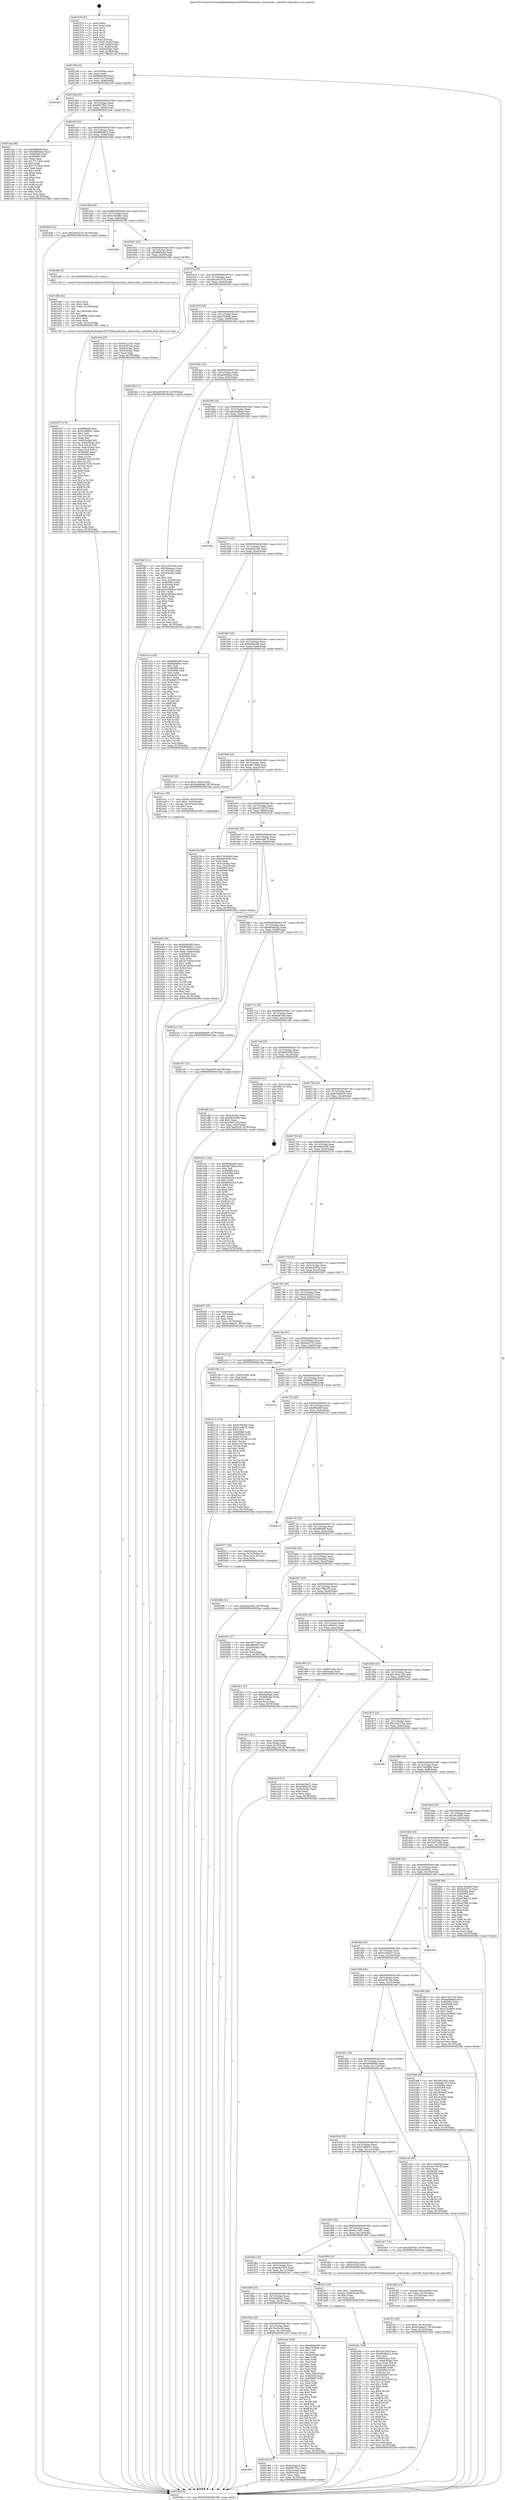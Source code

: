 digraph "0x401570" {
  label = "0x401570 (/mnt/c/Users/mathe/Desktop/tcc/POCII/binaries/extr_redissrcdb.c_selectDb_Final-ollvm.out::main(0))"
  labelloc = "t"
  node[shape=record]

  Entry [label="",width=0.3,height=0.3,shape=circle,fillcolor=black,style=filled]
  "0x40159f" [label="{
     0x40159f [23]\l
     | [instrs]\l
     &nbsp;&nbsp;0x40159f \<+3\>: mov -0x78(%rbp),%eax\l
     &nbsp;&nbsp;0x4015a2 \<+2\>: mov %eax,%ecx\l
     &nbsp;&nbsp;0x4015a4 \<+6\>: sub $0x809bcf93,%ecx\l
     &nbsp;&nbsp;0x4015aa \<+3\>: mov %eax,-0x7c(%rbp)\l
     &nbsp;&nbsp;0x4015ad \<+3\>: mov %ecx,-0x80(%rbp)\l
     &nbsp;&nbsp;0x4015b0 \<+6\>: je 00000000004022a9 \<main+0xd39\>\l
  }"]
  "0x4022a9" [label="{
     0x4022a9\l
  }", style=dashed]
  "0x4015b6" [label="{
     0x4015b6 [25]\l
     | [instrs]\l
     &nbsp;&nbsp;0x4015b6 \<+5\>: jmp 00000000004015bb \<main+0x4b\>\l
     &nbsp;&nbsp;0x4015bb \<+3\>: mov -0x7c(%rbp),%eax\l
     &nbsp;&nbsp;0x4015be \<+5\>: sub $0x8567f5e1,%eax\l
     &nbsp;&nbsp;0x4015c3 \<+6\>: mov %eax,-0x84(%rbp)\l
     &nbsp;&nbsp;0x4015c9 \<+6\>: je 0000000000401cae \<main+0x73e\>\l
  }"]
  Exit [label="",width=0.3,height=0.3,shape=circle,fillcolor=black,style=filled,peripheries=2]
  "0x401cae" [label="{
     0x401cae [88]\l
     | [instrs]\l
     &nbsp;&nbsp;0x401cae \<+5\>: mov $0x6f0bef6,%eax\l
     &nbsp;&nbsp;0x401cb3 \<+5\>: mov $0x9f685a5d,%ecx\l
     &nbsp;&nbsp;0x401cb8 \<+7\>: mov 0x405060,%edx\l
     &nbsp;&nbsp;0x401cbf \<+7\>: mov 0x405068,%esi\l
     &nbsp;&nbsp;0x401cc6 \<+2\>: mov %edx,%edi\l
     &nbsp;&nbsp;0x401cc8 \<+6\>: add $0x77c7cb3a,%edi\l
     &nbsp;&nbsp;0x401cce \<+3\>: sub $0x1,%edi\l
     &nbsp;&nbsp;0x401cd1 \<+6\>: sub $0x77c7cb3a,%edi\l
     &nbsp;&nbsp;0x401cd7 \<+3\>: imul %edi,%edx\l
     &nbsp;&nbsp;0x401cda \<+3\>: and $0x1,%edx\l
     &nbsp;&nbsp;0x401cdd \<+3\>: cmp $0x0,%edx\l
     &nbsp;&nbsp;0x401ce0 \<+4\>: sete %r8b\l
     &nbsp;&nbsp;0x401ce4 \<+3\>: cmp $0xa,%esi\l
     &nbsp;&nbsp;0x401ce7 \<+4\>: setl %r9b\l
     &nbsp;&nbsp;0x401ceb \<+3\>: mov %r8b,%r10b\l
     &nbsp;&nbsp;0x401cee \<+3\>: and %r9b,%r10b\l
     &nbsp;&nbsp;0x401cf1 \<+3\>: xor %r9b,%r8b\l
     &nbsp;&nbsp;0x401cf4 \<+3\>: or %r8b,%r10b\l
     &nbsp;&nbsp;0x401cf7 \<+4\>: test $0x1,%r10b\l
     &nbsp;&nbsp;0x401cfb \<+3\>: cmovne %ecx,%eax\l
     &nbsp;&nbsp;0x401cfe \<+3\>: mov %eax,-0x78(%rbp)\l
     &nbsp;&nbsp;0x401d01 \<+5\>: jmp 00000000004023ba \<main+0xe4a\>\l
  }"]
  "0x4015cf" [label="{
     0x4015cf [25]\l
     | [instrs]\l
     &nbsp;&nbsp;0x4015cf \<+5\>: jmp 00000000004015d4 \<main+0x64\>\l
     &nbsp;&nbsp;0x4015d4 \<+3\>: mov -0x7c(%rbp),%eax\l
     &nbsp;&nbsp;0x4015d7 \<+5\>: sub $0x86669813,%eax\l
     &nbsp;&nbsp;0x4015dc \<+6\>: mov %eax,-0x88(%rbp)\l
     &nbsp;&nbsp;0x4015e2 \<+6\>: je 0000000000401b48 \<main+0x5d8\>\l
  }"]
  "0x402114" [label="{
     0x402114 [152]\l
     | [instrs]\l
     &nbsp;&nbsp;0x402114 \<+5\>: mov $0x9159c88c,%ecx\l
     &nbsp;&nbsp;0x402119 \<+5\>: mov $0xd1adfc76,%edx\l
     &nbsp;&nbsp;0x40211e \<+3\>: mov $0x1,%sil\l
     &nbsp;&nbsp;0x402121 \<+8\>: mov 0x405060,%r8d\l
     &nbsp;&nbsp;0x402129 \<+8\>: mov 0x405068,%r9d\l
     &nbsp;&nbsp;0x402131 \<+3\>: mov %r8d,%r10d\l
     &nbsp;&nbsp;0x402134 \<+7\>: add $0xb113974d,%r10d\l
     &nbsp;&nbsp;0x40213b \<+4\>: sub $0x1,%r10d\l
     &nbsp;&nbsp;0x40213f \<+7\>: sub $0xb113974d,%r10d\l
     &nbsp;&nbsp;0x402146 \<+4\>: imul %r10d,%r8d\l
     &nbsp;&nbsp;0x40214a \<+4\>: and $0x1,%r8d\l
     &nbsp;&nbsp;0x40214e \<+4\>: cmp $0x0,%r8d\l
     &nbsp;&nbsp;0x402152 \<+4\>: sete %r11b\l
     &nbsp;&nbsp;0x402156 \<+4\>: cmp $0xa,%r9d\l
     &nbsp;&nbsp;0x40215a \<+3\>: setl %bl\l
     &nbsp;&nbsp;0x40215d \<+3\>: mov %r11b,%r14b\l
     &nbsp;&nbsp;0x402160 \<+4\>: xor $0xff,%r14b\l
     &nbsp;&nbsp;0x402164 \<+3\>: mov %bl,%r15b\l
     &nbsp;&nbsp;0x402167 \<+4\>: xor $0xff,%r15b\l
     &nbsp;&nbsp;0x40216b \<+4\>: xor $0x0,%sil\l
     &nbsp;&nbsp;0x40216f \<+3\>: mov %r14b,%r12b\l
     &nbsp;&nbsp;0x402172 \<+4\>: and $0x0,%r12b\l
     &nbsp;&nbsp;0x402176 \<+3\>: and %sil,%r11b\l
     &nbsp;&nbsp;0x402179 \<+3\>: mov %r15b,%r13b\l
     &nbsp;&nbsp;0x40217c \<+4\>: and $0x0,%r13b\l
     &nbsp;&nbsp;0x402180 \<+3\>: and %sil,%bl\l
     &nbsp;&nbsp;0x402183 \<+3\>: or %r11b,%r12b\l
     &nbsp;&nbsp;0x402186 \<+3\>: or %bl,%r13b\l
     &nbsp;&nbsp;0x402189 \<+3\>: xor %r13b,%r12b\l
     &nbsp;&nbsp;0x40218c \<+3\>: or %r15b,%r14b\l
     &nbsp;&nbsp;0x40218f \<+4\>: xor $0xff,%r14b\l
     &nbsp;&nbsp;0x402193 \<+4\>: or $0x0,%sil\l
     &nbsp;&nbsp;0x402197 \<+3\>: and %sil,%r14b\l
     &nbsp;&nbsp;0x40219a \<+3\>: or %r14b,%r12b\l
     &nbsp;&nbsp;0x40219d \<+4\>: test $0x1,%r12b\l
     &nbsp;&nbsp;0x4021a1 \<+3\>: cmovne %edx,%ecx\l
     &nbsp;&nbsp;0x4021a4 \<+3\>: mov %ecx,-0x78(%rbp)\l
     &nbsp;&nbsp;0x4021a7 \<+5\>: jmp 00000000004023ba \<main+0xe4a\>\l
  }"]
  "0x401b48" [label="{
     0x401b48 [12]\l
     | [instrs]\l
     &nbsp;&nbsp;0x401b48 \<+7\>: movl $0xa581627b,-0x78(%rbp)\l
     &nbsp;&nbsp;0x401b4f \<+5\>: jmp 00000000004023ba \<main+0xe4a\>\l
  }"]
  "0x4015e8" [label="{
     0x4015e8 [25]\l
     | [instrs]\l
     &nbsp;&nbsp;0x4015e8 \<+5\>: jmp 00000000004015ed \<main+0x7d\>\l
     &nbsp;&nbsp;0x4015ed \<+3\>: mov -0x7c(%rbp),%eax\l
     &nbsp;&nbsp;0x4015f0 \<+5\>: sub $0x9159c88c,%eax\l
     &nbsp;&nbsp;0x4015f5 \<+6\>: mov %eax,-0x8c(%rbp)\l
     &nbsp;&nbsp;0x4015fb \<+6\>: je 000000000040239b \<main+0xe2b\>\l
  }"]
  "0x40208b" [label="{
     0x40208b [12]\l
     | [instrs]\l
     &nbsp;&nbsp;0x40208b \<+7\>: movl $0xedcb365a,-0x78(%rbp)\l
     &nbsp;&nbsp;0x402092 \<+5\>: jmp 00000000004023ba \<main+0xe4a\>\l
  }"]
  "0x40239b" [label="{
     0x40239b\l
  }", style=dashed]
  "0x401601" [label="{
     0x401601 [25]\l
     | [instrs]\l
     &nbsp;&nbsp;0x401601 \<+5\>: jmp 0000000000401606 \<main+0x96\>\l
     &nbsp;&nbsp;0x401606 \<+3\>: mov -0x7c(%rbp),%eax\l
     &nbsp;&nbsp;0x401609 \<+5\>: sub $0x9f685a5d,%eax\l
     &nbsp;&nbsp;0x40160e \<+6\>: mov %eax,-0x90(%rbp)\l
     &nbsp;&nbsp;0x401614 \<+6\>: je 0000000000401d06 \<main+0x796\>\l
  }"]
  "0x401f7c" [label="{
     0x401f7c [25]\l
     | [instrs]\l
     &nbsp;&nbsp;0x401f7c \<+7\>: movl $0x0,-0x74(%rbp)\l
     &nbsp;&nbsp;0x401f83 \<+7\>: movl $0x410dba37,-0x78(%rbp)\l
     &nbsp;&nbsp;0x401f8a \<+6\>: mov %eax,-0x130(%rbp)\l
     &nbsp;&nbsp;0x401f90 \<+5\>: jmp 00000000004023ba \<main+0xe4a\>\l
  }"]
  "0x401d06" [label="{
     0x401d06 [5]\l
     | [instrs]\l
     &nbsp;&nbsp;0x401d06 \<+5\>: call 0000000000401160 \<next_i\>\l
     | [calls]\l
     &nbsp;&nbsp;0x401160 \{1\} (/mnt/c/Users/mathe/Desktop/tcc/POCII/binaries/extr_redissrcdb.c_selectDb_Final-ollvm.out::next_i)\l
  }"]
  "0x40161a" [label="{
     0x40161a [25]\l
     | [instrs]\l
     &nbsp;&nbsp;0x40161a \<+5\>: jmp 000000000040161f \<main+0xaf\>\l
     &nbsp;&nbsp;0x40161f \<+3\>: mov -0x7c(%rbp),%eax\l
     &nbsp;&nbsp;0x401622 \<+5\>: sub $0xa581627b,%eax\l
     &nbsp;&nbsp;0x401627 \<+6\>: mov %eax,-0x94(%rbp)\l
     &nbsp;&nbsp;0x40162d \<+6\>: je 0000000000401b54 \<main+0x5e4\>\l
  }"]
  "0x401f65" [label="{
     0x401f65 [23]\l
     | [instrs]\l
     &nbsp;&nbsp;0x401f65 \<+10\>: movabs $0x4030b6,%rdi\l
     &nbsp;&nbsp;0x401f6f \<+3\>: mov %eax,-0x70(%rbp)\l
     &nbsp;&nbsp;0x401f72 \<+3\>: mov -0x70(%rbp),%esi\l
     &nbsp;&nbsp;0x401f75 \<+2\>: mov $0x0,%al\l
     &nbsp;&nbsp;0x401f77 \<+5\>: call 0000000000401040 \<printf@plt\>\l
     | [calls]\l
     &nbsp;&nbsp;0x401040 \{1\} (unknown)\l
  }"]
  "0x401b54" [label="{
     0x401b54 [27]\l
     | [instrs]\l
     &nbsp;&nbsp;0x401b54 \<+5\>: mov $0x60114c07,%eax\l
     &nbsp;&nbsp;0x401b59 \<+5\>: mov $0x453f7a4e,%ecx\l
     &nbsp;&nbsp;0x401b5e \<+3\>: mov -0x64(%rbp),%edx\l
     &nbsp;&nbsp;0x401b61 \<+3\>: cmp -0x54(%rbp),%edx\l
     &nbsp;&nbsp;0x401b64 \<+3\>: cmovl %ecx,%eax\l
     &nbsp;&nbsp;0x401b67 \<+3\>: mov %eax,-0x78(%rbp)\l
     &nbsp;&nbsp;0x401b6a \<+5\>: jmp 00000000004023ba \<main+0xe4a\>\l
  }"]
  "0x401633" [label="{
     0x401633 [25]\l
     | [instrs]\l
     &nbsp;&nbsp;0x401633 \<+5\>: jmp 0000000000401638 \<main+0xc8\>\l
     &nbsp;&nbsp;0x401638 \<+3\>: mov -0x7c(%rbp),%eax\l
     &nbsp;&nbsp;0x40163b \<+5\>: sub $0xa7f1f6eb,%eax\l
     &nbsp;&nbsp;0x401640 \<+6\>: mov %eax,-0x98(%rbp)\l
     &nbsp;&nbsp;0x401646 \<+6\>: je 0000000000401f4d \<main+0x9dd\>\l
  }"]
  "0x401d37" [label="{
     0x401d37 [176]\l
     | [instrs]\l
     &nbsp;&nbsp;0x401d37 \<+5\>: mov $0x6f0bef6,%ecx\l
     &nbsp;&nbsp;0x401d3c \<+5\>: mov $0x51d895a7,%edx\l
     &nbsp;&nbsp;0x401d41 \<+3\>: mov $0x1,%dil\l
     &nbsp;&nbsp;0x401d44 \<+6\>: mov -0x12c(%rbp),%esi\l
     &nbsp;&nbsp;0x401d4a \<+3\>: imul %eax,%esi\l
     &nbsp;&nbsp;0x401d4d \<+4\>: mov -0x60(%rbp),%r8\l
     &nbsp;&nbsp;0x401d51 \<+4\>: movslq -0x64(%rbp),%r9\l
     &nbsp;&nbsp;0x401d55 \<+4\>: mov (%r8,%r9,8),%r8\l
     &nbsp;&nbsp;0x401d59 \<+4\>: movslq -0x6c(%rbp),%r9\l
     &nbsp;&nbsp;0x401d5d \<+4\>: mov %esi,(%r8,%r9,4)\l
     &nbsp;&nbsp;0x401d61 \<+7\>: mov 0x405060,%eax\l
     &nbsp;&nbsp;0x401d68 \<+7\>: mov 0x405068,%esi\l
     &nbsp;&nbsp;0x401d6f \<+3\>: mov %eax,%r10d\l
     &nbsp;&nbsp;0x401d72 \<+7\>: sub $0x93f17b7a,%r10d\l
     &nbsp;&nbsp;0x401d79 \<+4\>: sub $0x1,%r10d\l
     &nbsp;&nbsp;0x401d7d \<+7\>: add $0x93f17b7a,%r10d\l
     &nbsp;&nbsp;0x401d84 \<+4\>: imul %r10d,%eax\l
     &nbsp;&nbsp;0x401d88 \<+3\>: and $0x1,%eax\l
     &nbsp;&nbsp;0x401d8b \<+3\>: cmp $0x0,%eax\l
     &nbsp;&nbsp;0x401d8e \<+4\>: sete %r11b\l
     &nbsp;&nbsp;0x401d92 \<+3\>: cmp $0xa,%esi\l
     &nbsp;&nbsp;0x401d95 \<+3\>: setl %bl\l
     &nbsp;&nbsp;0x401d98 \<+3\>: mov %r11b,%r14b\l
     &nbsp;&nbsp;0x401d9b \<+4\>: xor $0xff,%r14b\l
     &nbsp;&nbsp;0x401d9f \<+3\>: mov %bl,%r15b\l
     &nbsp;&nbsp;0x401da2 \<+4\>: xor $0xff,%r15b\l
     &nbsp;&nbsp;0x401da6 \<+4\>: xor $0x0,%dil\l
     &nbsp;&nbsp;0x401daa \<+3\>: mov %r14b,%r12b\l
     &nbsp;&nbsp;0x401dad \<+4\>: and $0x0,%r12b\l
     &nbsp;&nbsp;0x401db1 \<+3\>: and %dil,%r11b\l
     &nbsp;&nbsp;0x401db4 \<+3\>: mov %r15b,%r13b\l
     &nbsp;&nbsp;0x401db7 \<+4\>: and $0x0,%r13b\l
     &nbsp;&nbsp;0x401dbb \<+3\>: and %dil,%bl\l
     &nbsp;&nbsp;0x401dbe \<+3\>: or %r11b,%r12b\l
     &nbsp;&nbsp;0x401dc1 \<+3\>: or %bl,%r13b\l
     &nbsp;&nbsp;0x401dc4 \<+3\>: xor %r13b,%r12b\l
     &nbsp;&nbsp;0x401dc7 \<+3\>: or %r15b,%r14b\l
     &nbsp;&nbsp;0x401dca \<+4\>: xor $0xff,%r14b\l
     &nbsp;&nbsp;0x401dce \<+4\>: or $0x0,%dil\l
     &nbsp;&nbsp;0x401dd2 \<+3\>: and %dil,%r14b\l
     &nbsp;&nbsp;0x401dd5 \<+3\>: or %r14b,%r12b\l
     &nbsp;&nbsp;0x401dd8 \<+4\>: test $0x1,%r12b\l
     &nbsp;&nbsp;0x401ddc \<+3\>: cmovne %edx,%ecx\l
     &nbsp;&nbsp;0x401ddf \<+3\>: mov %ecx,-0x78(%rbp)\l
     &nbsp;&nbsp;0x401de2 \<+5\>: jmp 00000000004023ba \<main+0xe4a\>\l
  }"]
  "0x401f4d" [label="{
     0x401f4d [12]\l
     | [instrs]\l
     &nbsp;&nbsp;0x401f4d \<+7\>: movl $0xa581627b,-0x78(%rbp)\l
     &nbsp;&nbsp;0x401f54 \<+5\>: jmp 00000000004023ba \<main+0xe4a\>\l
  }"]
  "0x40164c" [label="{
     0x40164c [25]\l
     | [instrs]\l
     &nbsp;&nbsp;0x40164c \<+5\>: jmp 0000000000401651 \<main+0xe1\>\l
     &nbsp;&nbsp;0x401651 \<+3\>: mov -0x7c(%rbp),%eax\l
     &nbsp;&nbsp;0x401654 \<+5\>: sub $0xaed9b8aa,%eax\l
     &nbsp;&nbsp;0x401659 \<+6\>: mov %eax,-0x9c(%rbp)\l
     &nbsp;&nbsp;0x40165f \<+6\>: je 0000000000401fed \<main+0xa7d\>\l
  }"]
  "0x401d0b" [label="{
     0x401d0b [44]\l
     | [instrs]\l
     &nbsp;&nbsp;0x401d0b \<+2\>: xor %ecx,%ecx\l
     &nbsp;&nbsp;0x401d0d \<+5\>: mov $0x2,%edx\l
     &nbsp;&nbsp;0x401d12 \<+6\>: mov %edx,-0x128(%rbp)\l
     &nbsp;&nbsp;0x401d18 \<+1\>: cltd\l
     &nbsp;&nbsp;0x401d19 \<+6\>: mov -0x128(%rbp),%esi\l
     &nbsp;&nbsp;0x401d1f \<+2\>: idiv %esi\l
     &nbsp;&nbsp;0x401d21 \<+6\>: imul $0xfffffffe,%edx,%edx\l
     &nbsp;&nbsp;0x401d27 \<+3\>: sub $0x1,%ecx\l
     &nbsp;&nbsp;0x401d2a \<+2\>: sub %ecx,%edx\l
     &nbsp;&nbsp;0x401d2c \<+6\>: mov %edx,-0x12c(%rbp)\l
     &nbsp;&nbsp;0x401d32 \<+5\>: call 0000000000401160 \<next_i\>\l
     | [calls]\l
     &nbsp;&nbsp;0x401160 \{1\} (/mnt/c/Users/mathe/Desktop/tcc/POCII/binaries/extr_redissrcdb.c_selectDb_Final-ollvm.out::next_i)\l
  }"]
  "0x401fed" [label="{
     0x401fed [111]\l
     | [instrs]\l
     &nbsp;&nbsp;0x401fed \<+5\>: mov $0x218107ba,%eax\l
     &nbsp;&nbsp;0x401ff2 \<+5\>: mov $0x166daaa1,%ecx\l
     &nbsp;&nbsp;0x401ff7 \<+3\>: mov -0x74(%rbp),%edx\l
     &nbsp;&nbsp;0x401ffa \<+3\>: cmp -0x54(%rbp),%edx\l
     &nbsp;&nbsp;0x401ffd \<+4\>: setl %sil\l
     &nbsp;&nbsp;0x402001 \<+4\>: and $0x1,%sil\l
     &nbsp;&nbsp;0x402005 \<+4\>: mov %sil,-0x2d(%rbp)\l
     &nbsp;&nbsp;0x402009 \<+7\>: mov 0x405060,%edx\l
     &nbsp;&nbsp;0x402010 \<+7\>: mov 0x405068,%edi\l
     &nbsp;&nbsp;0x402017 \<+3\>: mov %edx,%r8d\l
     &nbsp;&nbsp;0x40201a \<+7\>: add $0xec0828ee,%r8d\l
     &nbsp;&nbsp;0x402021 \<+4\>: sub $0x1,%r8d\l
     &nbsp;&nbsp;0x402025 \<+7\>: sub $0xec0828ee,%r8d\l
     &nbsp;&nbsp;0x40202c \<+4\>: imul %r8d,%edx\l
     &nbsp;&nbsp;0x402030 \<+3\>: and $0x1,%edx\l
     &nbsp;&nbsp;0x402033 \<+3\>: cmp $0x0,%edx\l
     &nbsp;&nbsp;0x402036 \<+4\>: sete %sil\l
     &nbsp;&nbsp;0x40203a \<+3\>: cmp $0xa,%edi\l
     &nbsp;&nbsp;0x40203d \<+4\>: setl %r9b\l
     &nbsp;&nbsp;0x402041 \<+3\>: mov %sil,%r10b\l
     &nbsp;&nbsp;0x402044 \<+3\>: and %r9b,%r10b\l
     &nbsp;&nbsp;0x402047 \<+3\>: xor %r9b,%sil\l
     &nbsp;&nbsp;0x40204a \<+3\>: or %sil,%r10b\l
     &nbsp;&nbsp;0x40204d \<+4\>: test $0x1,%r10b\l
     &nbsp;&nbsp;0x402051 \<+3\>: cmovne %ecx,%eax\l
     &nbsp;&nbsp;0x402054 \<+3\>: mov %eax,-0x78(%rbp)\l
     &nbsp;&nbsp;0x402057 \<+5\>: jmp 00000000004023ba \<main+0xe4a\>\l
  }"]
  "0x401665" [label="{
     0x401665 [25]\l
     | [instrs]\l
     &nbsp;&nbsp;0x401665 \<+5\>: jmp 000000000040166a \<main+0xfa\>\l
     &nbsp;&nbsp;0x40166a \<+3\>: mov -0x7c(%rbp),%eax\l
     &nbsp;&nbsp;0x40166d \<+5\>: sub $0xb4af0afa,%eax\l
     &nbsp;&nbsp;0x401672 \<+6\>: mov %eax,-0xa0(%rbp)\l
     &nbsp;&nbsp;0x401678 \<+6\>: je 00000000004019dc \<main+0x46c\>\l
  }"]
  "0x4019b7" [label="{
     0x4019b7\l
  }", style=dashed]
  "0x4019dc" [label="{
     0x4019dc\l
  }", style=dashed]
  "0x40167e" [label="{
     0x40167e [25]\l
     | [instrs]\l
     &nbsp;&nbsp;0x40167e \<+5\>: jmp 0000000000401683 \<main+0x113\>\l
     &nbsp;&nbsp;0x401683 \<+3\>: mov -0x7c(%rbp),%eax\l
     &nbsp;&nbsp;0x401686 \<+5\>: sub $0xb88522dc,%eax\l
     &nbsp;&nbsp;0x40168b \<+6\>: mov %eax,-0xa4(%rbp)\l
     &nbsp;&nbsp;0x401691 \<+6\>: je 0000000000401e1e \<main+0x8ae\>\l
  }"]
  "0x401c93" [label="{
     0x401c93 [27]\l
     | [instrs]\l
     &nbsp;&nbsp;0x401c93 \<+5\>: mov $0xf2e5da23,%eax\l
     &nbsp;&nbsp;0x401c98 \<+5\>: mov $0x8567f5e1,%ecx\l
     &nbsp;&nbsp;0x401c9d \<+3\>: mov -0x6c(%rbp),%edx\l
     &nbsp;&nbsp;0x401ca0 \<+3\>: cmp -0x68(%rbp),%edx\l
     &nbsp;&nbsp;0x401ca3 \<+3\>: cmovl %ecx,%eax\l
     &nbsp;&nbsp;0x401ca6 \<+3\>: mov %eax,-0x78(%rbp)\l
     &nbsp;&nbsp;0x401ca9 \<+5\>: jmp 00000000004023ba \<main+0xe4a\>\l
  }"]
  "0x401e1e" [label="{
     0x401e1e [144]\l
     | [instrs]\l
     &nbsp;&nbsp;0x401e1e \<+5\>: mov $0xe96ba566,%eax\l
     &nbsp;&nbsp;0x401e23 \<+5\>: mov $0x6d2bf9ac,%ecx\l
     &nbsp;&nbsp;0x401e28 \<+2\>: mov $0x1,%dl\l
     &nbsp;&nbsp;0x401e2a \<+7\>: mov 0x405060,%esi\l
     &nbsp;&nbsp;0x401e31 \<+7\>: mov 0x405068,%edi\l
     &nbsp;&nbsp;0x401e38 \<+3\>: mov %esi,%r8d\l
     &nbsp;&nbsp;0x401e3b \<+7\>: add $0xe9a627f3,%r8d\l
     &nbsp;&nbsp;0x401e42 \<+4\>: sub $0x1,%r8d\l
     &nbsp;&nbsp;0x401e46 \<+7\>: sub $0xe9a627f3,%r8d\l
     &nbsp;&nbsp;0x401e4d \<+4\>: imul %r8d,%esi\l
     &nbsp;&nbsp;0x401e51 \<+3\>: and $0x1,%esi\l
     &nbsp;&nbsp;0x401e54 \<+3\>: cmp $0x0,%esi\l
     &nbsp;&nbsp;0x401e57 \<+4\>: sete %r9b\l
     &nbsp;&nbsp;0x401e5b \<+3\>: cmp $0xa,%edi\l
     &nbsp;&nbsp;0x401e5e \<+4\>: setl %r10b\l
     &nbsp;&nbsp;0x401e62 \<+3\>: mov %r9b,%r11b\l
     &nbsp;&nbsp;0x401e65 \<+4\>: xor $0xff,%r11b\l
     &nbsp;&nbsp;0x401e69 \<+3\>: mov %r10b,%bl\l
     &nbsp;&nbsp;0x401e6c \<+3\>: xor $0xff,%bl\l
     &nbsp;&nbsp;0x401e6f \<+3\>: xor $0x1,%dl\l
     &nbsp;&nbsp;0x401e72 \<+3\>: mov %r11b,%r14b\l
     &nbsp;&nbsp;0x401e75 \<+4\>: and $0xff,%r14b\l
     &nbsp;&nbsp;0x401e79 \<+3\>: and %dl,%r9b\l
     &nbsp;&nbsp;0x401e7c \<+3\>: mov %bl,%r15b\l
     &nbsp;&nbsp;0x401e7f \<+4\>: and $0xff,%r15b\l
     &nbsp;&nbsp;0x401e83 \<+3\>: and %dl,%r10b\l
     &nbsp;&nbsp;0x401e86 \<+3\>: or %r9b,%r14b\l
     &nbsp;&nbsp;0x401e89 \<+3\>: or %r10b,%r15b\l
     &nbsp;&nbsp;0x401e8c \<+3\>: xor %r15b,%r14b\l
     &nbsp;&nbsp;0x401e8f \<+3\>: or %bl,%r11b\l
     &nbsp;&nbsp;0x401e92 \<+4\>: xor $0xff,%r11b\l
     &nbsp;&nbsp;0x401e96 \<+3\>: or $0x1,%dl\l
     &nbsp;&nbsp;0x401e99 \<+3\>: and %dl,%r11b\l
     &nbsp;&nbsp;0x401e9c \<+3\>: or %r11b,%r14b\l
     &nbsp;&nbsp;0x401e9f \<+4\>: test $0x1,%r14b\l
     &nbsp;&nbsp;0x401ea3 \<+3\>: cmovne %ecx,%eax\l
     &nbsp;&nbsp;0x401ea6 \<+3\>: mov %eax,-0x78(%rbp)\l
     &nbsp;&nbsp;0x401ea9 \<+5\>: jmp 00000000004023ba \<main+0xe4a\>\l
  }"]
  "0x401697" [label="{
     0x401697 [25]\l
     | [instrs]\l
     &nbsp;&nbsp;0x401697 \<+5\>: jmp 000000000040169c \<main+0x12c\>\l
     &nbsp;&nbsp;0x40169c \<+3\>: mov -0x7c(%rbp),%eax\l
     &nbsp;&nbsp;0x40169f \<+5\>: sub $0xbf3b6cb9,%eax\l
     &nbsp;&nbsp;0x4016a4 \<+6\>: mov %eax,-0xa8(%rbp)\l
     &nbsp;&nbsp;0x4016aa \<+6\>: je 00000000004021d5 \<main+0xc65\>\l
  }"]
  "0x40199e" [label="{
     0x40199e [25]\l
     | [instrs]\l
     &nbsp;&nbsp;0x40199e \<+5\>: jmp 00000000004019a3 \<main+0x433\>\l
     &nbsp;&nbsp;0x4019a3 \<+3\>: mov -0x7c(%rbp),%eax\l
     &nbsp;&nbsp;0x4019a6 \<+5\>: sub $0x78a20c39,%eax\l
     &nbsp;&nbsp;0x4019ab \<+6\>: mov %eax,-0x124(%rbp)\l
     &nbsp;&nbsp;0x4019b1 \<+6\>: je 0000000000401c93 \<main+0x723\>\l
  }"]
  "0x4021d5" [label="{
     0x4021d5 [19]\l
     | [instrs]\l
     &nbsp;&nbsp;0x4021d5 \<+7\>: movl $0x0,-0x3c(%rbp)\l
     &nbsp;&nbsp;0x4021dc \<+7\>: movl $0x4b6b69a0,-0x78(%rbp)\l
     &nbsp;&nbsp;0x4021e3 \<+5\>: jmp 00000000004023ba \<main+0xe4a\>\l
  }"]
  "0x4016b0" [label="{
     0x4016b0 [25]\l
     | [instrs]\l
     &nbsp;&nbsp;0x4016b0 \<+5\>: jmp 00000000004016b5 \<main+0x145\>\l
     &nbsp;&nbsp;0x4016b5 \<+3\>: mov -0x7c(%rbp),%eax\l
     &nbsp;&nbsp;0x4016b8 \<+5\>: sub $0xc8b79b8a,%eax\l
     &nbsp;&nbsp;0x4016bd \<+6\>: mov %eax,-0xac(%rbp)\l
     &nbsp;&nbsp;0x4016c3 \<+6\>: je 0000000000401ac1 \<main+0x551\>\l
  }"]
  "0x401eae" [label="{
     0x401eae [159]\l
     | [instrs]\l
     &nbsp;&nbsp;0x401eae \<+5\>: mov $0xe96ba566,%eax\l
     &nbsp;&nbsp;0x401eb3 \<+5\>: mov $0xa7f1f6eb,%ecx\l
     &nbsp;&nbsp;0x401eb8 \<+2\>: mov $0x1,%dl\l
     &nbsp;&nbsp;0x401eba \<+2\>: xor %esi,%esi\l
     &nbsp;&nbsp;0x401ebc \<+3\>: mov -0x64(%rbp),%edi\l
     &nbsp;&nbsp;0x401ebf \<+3\>: mov %esi,%r8d\l
     &nbsp;&nbsp;0x401ec2 \<+3\>: sub %edi,%r8d\l
     &nbsp;&nbsp;0x401ec5 \<+2\>: mov %esi,%edi\l
     &nbsp;&nbsp;0x401ec7 \<+3\>: sub $0x1,%edi\l
     &nbsp;&nbsp;0x401eca \<+3\>: add %edi,%r8d\l
     &nbsp;&nbsp;0x401ecd \<+2\>: mov %esi,%edi\l
     &nbsp;&nbsp;0x401ecf \<+3\>: sub %r8d,%edi\l
     &nbsp;&nbsp;0x401ed2 \<+3\>: mov %edi,-0x64(%rbp)\l
     &nbsp;&nbsp;0x401ed5 \<+7\>: mov 0x405060,%edi\l
     &nbsp;&nbsp;0x401edc \<+8\>: mov 0x405068,%r8d\l
     &nbsp;&nbsp;0x401ee4 \<+3\>: sub $0x1,%esi\l
     &nbsp;&nbsp;0x401ee7 \<+3\>: mov %edi,%r9d\l
     &nbsp;&nbsp;0x401eea \<+3\>: add %esi,%r9d\l
     &nbsp;&nbsp;0x401eed \<+4\>: imul %r9d,%edi\l
     &nbsp;&nbsp;0x401ef1 \<+3\>: and $0x1,%edi\l
     &nbsp;&nbsp;0x401ef4 \<+3\>: cmp $0x0,%edi\l
     &nbsp;&nbsp;0x401ef7 \<+4\>: sete %r10b\l
     &nbsp;&nbsp;0x401efb \<+4\>: cmp $0xa,%r8d\l
     &nbsp;&nbsp;0x401eff \<+4\>: setl %r11b\l
     &nbsp;&nbsp;0x401f03 \<+3\>: mov %r10b,%bl\l
     &nbsp;&nbsp;0x401f06 \<+3\>: xor $0xff,%bl\l
     &nbsp;&nbsp;0x401f09 \<+3\>: mov %r11b,%r14b\l
     &nbsp;&nbsp;0x401f0c \<+4\>: xor $0xff,%r14b\l
     &nbsp;&nbsp;0x401f10 \<+3\>: xor $0x0,%dl\l
     &nbsp;&nbsp;0x401f13 \<+3\>: mov %bl,%r15b\l
     &nbsp;&nbsp;0x401f16 \<+4\>: and $0x0,%r15b\l
     &nbsp;&nbsp;0x401f1a \<+3\>: and %dl,%r10b\l
     &nbsp;&nbsp;0x401f1d \<+3\>: mov %r14b,%r12b\l
     &nbsp;&nbsp;0x401f20 \<+4\>: and $0x0,%r12b\l
     &nbsp;&nbsp;0x401f24 \<+3\>: and %dl,%r11b\l
     &nbsp;&nbsp;0x401f27 \<+3\>: or %r10b,%r15b\l
     &nbsp;&nbsp;0x401f2a \<+3\>: or %r11b,%r12b\l
     &nbsp;&nbsp;0x401f2d \<+3\>: xor %r12b,%r15b\l
     &nbsp;&nbsp;0x401f30 \<+3\>: or %r14b,%bl\l
     &nbsp;&nbsp;0x401f33 \<+3\>: xor $0xff,%bl\l
     &nbsp;&nbsp;0x401f36 \<+3\>: or $0x0,%dl\l
     &nbsp;&nbsp;0x401f39 \<+2\>: and %dl,%bl\l
     &nbsp;&nbsp;0x401f3b \<+3\>: or %bl,%r15b\l
     &nbsp;&nbsp;0x401f3e \<+4\>: test $0x1,%r15b\l
     &nbsp;&nbsp;0x401f42 \<+3\>: cmovne %ecx,%eax\l
     &nbsp;&nbsp;0x401f45 \<+3\>: mov %eax,-0x78(%rbp)\l
     &nbsp;&nbsp;0x401f48 \<+5\>: jmp 00000000004023ba \<main+0xe4a\>\l
  }"]
  "0x401ac1" [label="{
     0x401ac1 [30]\l
     | [instrs]\l
     &nbsp;&nbsp;0x401ac1 \<+7\>: movl $0x64,-0x50(%rbp)\l
     &nbsp;&nbsp;0x401ac8 \<+7\>: movl $0x1,-0x54(%rbp)\l
     &nbsp;&nbsp;0x401acf \<+4\>: movslq -0x54(%rbp),%rax\l
     &nbsp;&nbsp;0x401ad3 \<+4\>: shl $0x3,%rax\l
     &nbsp;&nbsp;0x401ad7 \<+3\>: mov %rax,%rdi\l
     &nbsp;&nbsp;0x401ada \<+5\>: call 0000000000401050 \<malloc@plt\>\l
     | [calls]\l
     &nbsp;&nbsp;0x401050 \{1\} (unknown)\l
  }"]
  "0x4016c9" [label="{
     0x4016c9 [25]\l
     | [instrs]\l
     &nbsp;&nbsp;0x4016c9 \<+5\>: jmp 00000000004016ce \<main+0x15e\>\l
     &nbsp;&nbsp;0x4016ce \<+3\>: mov -0x7c(%rbp),%eax\l
     &nbsp;&nbsp;0x4016d1 \<+5\>: sub $0xcb133b78,%eax\l
     &nbsp;&nbsp;0x4016d6 \<+6\>: mov %eax,-0xb0(%rbp)\l
     &nbsp;&nbsp;0x4016dc \<+6\>: je 000000000040223b \<main+0xccb\>\l
  }"]
  "0x401bde" [label="{
     0x401bde [169]\l
     | [instrs]\l
     &nbsp;&nbsp;0x401bde \<+5\>: mov $0x29c105fc,%ecx\l
     &nbsp;&nbsp;0x401be3 \<+5\>: mov $0xd658b2a2,%edx\l
     &nbsp;&nbsp;0x401be8 \<+3\>: mov $0x1,%sil\l
     &nbsp;&nbsp;0x401beb \<+4\>: mov -0x60(%rbp),%rdi\l
     &nbsp;&nbsp;0x401bef \<+4\>: movslq -0x64(%rbp),%r8\l
     &nbsp;&nbsp;0x401bf3 \<+4\>: mov %rax,(%rdi,%r8,8)\l
     &nbsp;&nbsp;0x401bf7 \<+7\>: movl $0x0,-0x6c(%rbp)\l
     &nbsp;&nbsp;0x401bfe \<+8\>: mov 0x405060,%r9d\l
     &nbsp;&nbsp;0x401c06 \<+8\>: mov 0x405068,%r10d\l
     &nbsp;&nbsp;0x401c0e \<+3\>: mov %r9d,%r11d\l
     &nbsp;&nbsp;0x401c11 \<+7\>: sub $0xb02bbf7f,%r11d\l
     &nbsp;&nbsp;0x401c18 \<+4\>: sub $0x1,%r11d\l
     &nbsp;&nbsp;0x401c1c \<+7\>: add $0xb02bbf7f,%r11d\l
     &nbsp;&nbsp;0x401c23 \<+4\>: imul %r11d,%r9d\l
     &nbsp;&nbsp;0x401c27 \<+4\>: and $0x1,%r9d\l
     &nbsp;&nbsp;0x401c2b \<+4\>: cmp $0x0,%r9d\l
     &nbsp;&nbsp;0x401c2f \<+3\>: sete %bl\l
     &nbsp;&nbsp;0x401c32 \<+4\>: cmp $0xa,%r10d\l
     &nbsp;&nbsp;0x401c36 \<+4\>: setl %r14b\l
     &nbsp;&nbsp;0x401c3a \<+3\>: mov %bl,%r15b\l
     &nbsp;&nbsp;0x401c3d \<+4\>: xor $0xff,%r15b\l
     &nbsp;&nbsp;0x401c41 \<+3\>: mov %r14b,%r12b\l
     &nbsp;&nbsp;0x401c44 \<+4\>: xor $0xff,%r12b\l
     &nbsp;&nbsp;0x401c48 \<+4\>: xor $0x1,%sil\l
     &nbsp;&nbsp;0x401c4c \<+3\>: mov %r15b,%r13b\l
     &nbsp;&nbsp;0x401c4f \<+4\>: and $0xff,%r13b\l
     &nbsp;&nbsp;0x401c53 \<+3\>: and %sil,%bl\l
     &nbsp;&nbsp;0x401c56 \<+3\>: mov %r12b,%al\l
     &nbsp;&nbsp;0x401c59 \<+2\>: and $0xff,%al\l
     &nbsp;&nbsp;0x401c5b \<+3\>: and %sil,%r14b\l
     &nbsp;&nbsp;0x401c5e \<+3\>: or %bl,%r13b\l
     &nbsp;&nbsp;0x401c61 \<+3\>: or %r14b,%al\l
     &nbsp;&nbsp;0x401c64 \<+3\>: xor %al,%r13b\l
     &nbsp;&nbsp;0x401c67 \<+3\>: or %r12b,%r15b\l
     &nbsp;&nbsp;0x401c6a \<+4\>: xor $0xff,%r15b\l
     &nbsp;&nbsp;0x401c6e \<+4\>: or $0x1,%sil\l
     &nbsp;&nbsp;0x401c72 \<+3\>: and %sil,%r15b\l
     &nbsp;&nbsp;0x401c75 \<+3\>: or %r15b,%r13b\l
     &nbsp;&nbsp;0x401c78 \<+4\>: test $0x1,%r13b\l
     &nbsp;&nbsp;0x401c7c \<+3\>: cmovne %edx,%ecx\l
     &nbsp;&nbsp;0x401c7f \<+3\>: mov %ecx,-0x78(%rbp)\l
     &nbsp;&nbsp;0x401c82 \<+5\>: jmp 00000000004023ba \<main+0xe4a\>\l
  }"]
  "0x40223b" [label="{
     0x40223b [89]\l
     | [instrs]\l
     &nbsp;&nbsp;0x40223b \<+5\>: mov $0x274500bb,%eax\l
     &nbsp;&nbsp;0x402240 \<+5\>: mov $0xdaf030d9,%ecx\l
     &nbsp;&nbsp;0x402245 \<+2\>: xor %edx,%edx\l
     &nbsp;&nbsp;0x402247 \<+3\>: mov -0x3c(%rbp),%esi\l
     &nbsp;&nbsp;0x40224a \<+3\>: mov %esi,-0x2c(%rbp)\l
     &nbsp;&nbsp;0x40224d \<+7\>: mov 0x405060,%esi\l
     &nbsp;&nbsp;0x402254 \<+7\>: mov 0x405068,%edi\l
     &nbsp;&nbsp;0x40225b \<+3\>: sub $0x1,%edx\l
     &nbsp;&nbsp;0x40225e \<+3\>: mov %esi,%r8d\l
     &nbsp;&nbsp;0x402261 \<+3\>: add %edx,%r8d\l
     &nbsp;&nbsp;0x402264 \<+4\>: imul %r8d,%esi\l
     &nbsp;&nbsp;0x402268 \<+3\>: and $0x1,%esi\l
     &nbsp;&nbsp;0x40226b \<+3\>: cmp $0x0,%esi\l
     &nbsp;&nbsp;0x40226e \<+4\>: sete %r9b\l
     &nbsp;&nbsp;0x402272 \<+3\>: cmp $0xa,%edi\l
     &nbsp;&nbsp;0x402275 \<+4\>: setl %r10b\l
     &nbsp;&nbsp;0x402279 \<+3\>: mov %r9b,%r11b\l
     &nbsp;&nbsp;0x40227c \<+3\>: and %r10b,%r11b\l
     &nbsp;&nbsp;0x40227f \<+3\>: xor %r10b,%r9b\l
     &nbsp;&nbsp;0x402282 \<+3\>: or %r9b,%r11b\l
     &nbsp;&nbsp;0x402285 \<+4\>: test $0x1,%r11b\l
     &nbsp;&nbsp;0x402289 \<+3\>: cmovne %ecx,%eax\l
     &nbsp;&nbsp;0x40228c \<+3\>: mov %eax,-0x78(%rbp)\l
     &nbsp;&nbsp;0x40228f \<+5\>: jmp 00000000004023ba \<main+0xe4a\>\l
  }"]
  "0x4016e2" [label="{
     0x4016e2 [25]\l
     | [instrs]\l
     &nbsp;&nbsp;0x4016e2 \<+5\>: jmp 00000000004016e7 \<main+0x177\>\l
     &nbsp;&nbsp;0x4016e7 \<+3\>: mov -0x7c(%rbp),%eax\l
     &nbsp;&nbsp;0x4016ea \<+5\>: sub $0xd1adfc76,%eax\l
     &nbsp;&nbsp;0x4016ef \<+6\>: mov %eax,-0xb4(%rbp)\l
     &nbsp;&nbsp;0x4016f5 \<+6\>: je 00000000004021ac \<main+0xc3c\>\l
  }"]
  "0x401985" [label="{
     0x401985 [25]\l
     | [instrs]\l
     &nbsp;&nbsp;0x401985 \<+5\>: jmp 000000000040198a \<main+0x41a\>\l
     &nbsp;&nbsp;0x40198a \<+3\>: mov -0x7c(%rbp),%eax\l
     &nbsp;&nbsp;0x40198d \<+5\>: sub $0x6d2bf9ac,%eax\l
     &nbsp;&nbsp;0x401992 \<+6\>: mov %eax,-0x120(%rbp)\l
     &nbsp;&nbsp;0x401998 \<+6\>: je 0000000000401eae \<main+0x93e\>\l
  }"]
  "0x4021ac" [label="{
     0x4021ac [12]\l
     | [instrs]\l
     &nbsp;&nbsp;0x4021ac \<+7\>: movl $0xbf3b6cb9,-0x78(%rbp)\l
     &nbsp;&nbsp;0x4021b3 \<+5\>: jmp 00000000004023ba \<main+0xe4a\>\l
  }"]
  "0x4016fb" [label="{
     0x4016fb [25]\l
     | [instrs]\l
     &nbsp;&nbsp;0x4016fb \<+5\>: jmp 0000000000401700 \<main+0x190\>\l
     &nbsp;&nbsp;0x401700 \<+3\>: mov -0x7c(%rbp),%eax\l
     &nbsp;&nbsp;0x401703 \<+5\>: sub $0xd658b2a2,%eax\l
     &nbsp;&nbsp;0x401708 \<+6\>: mov %eax,-0xb8(%rbp)\l
     &nbsp;&nbsp;0x40170e \<+6\>: je 0000000000401c87 \<main+0x717\>\l
  }"]
  "0x401bc7" [label="{
     0x401bc7 [23]\l
     | [instrs]\l
     &nbsp;&nbsp;0x401bc7 \<+7\>: movl $0x1,-0x68(%rbp)\l
     &nbsp;&nbsp;0x401bce \<+4\>: movslq -0x68(%rbp),%rax\l
     &nbsp;&nbsp;0x401bd2 \<+4\>: shl $0x2,%rax\l
     &nbsp;&nbsp;0x401bd6 \<+3\>: mov %rax,%rdi\l
     &nbsp;&nbsp;0x401bd9 \<+5\>: call 0000000000401050 \<malloc@plt\>\l
     | [calls]\l
     &nbsp;&nbsp;0x401050 \{1\} (unknown)\l
  }"]
  "0x401c87" [label="{
     0x401c87 [12]\l
     | [instrs]\l
     &nbsp;&nbsp;0x401c87 \<+7\>: movl $0x78a20c39,-0x78(%rbp)\l
     &nbsp;&nbsp;0x401c8e \<+5\>: jmp 00000000004023ba \<main+0xe4a\>\l
  }"]
  "0x401714" [label="{
     0x401714 [25]\l
     | [instrs]\l
     &nbsp;&nbsp;0x401714 \<+5\>: jmp 0000000000401719 \<main+0x1a9\>\l
     &nbsp;&nbsp;0x401719 \<+3\>: mov -0x7c(%rbp),%eax\l
     &nbsp;&nbsp;0x40171c \<+5\>: sub $0xda4f7afc,%eax\l
     &nbsp;&nbsp;0x401721 \<+6\>: mov %eax,-0xbc(%rbp)\l
     &nbsp;&nbsp;0x401727 \<+6\>: je 0000000000401df3 \<main+0x883\>\l
  }"]
  "0x40196c" [label="{
     0x40196c [25]\l
     | [instrs]\l
     &nbsp;&nbsp;0x40196c \<+5\>: jmp 0000000000401971 \<main+0x401\>\l
     &nbsp;&nbsp;0x401971 \<+3\>: mov -0x7c(%rbp),%eax\l
     &nbsp;&nbsp;0x401974 \<+5\>: sub $0x6a8a707d,%eax\l
     &nbsp;&nbsp;0x401979 \<+6\>: mov %eax,-0x11c(%rbp)\l
     &nbsp;&nbsp;0x40197f \<+6\>: je 0000000000401bc7 \<main+0x657\>\l
  }"]
  "0x401df3" [label="{
     0x401df3 [31]\l
     | [instrs]\l
     &nbsp;&nbsp;0x401df3 \<+3\>: mov -0x6c(%rbp),%eax\l
     &nbsp;&nbsp;0x401df6 \<+5\>: add $0xc6bd1a5d,%eax\l
     &nbsp;&nbsp;0x401dfb \<+3\>: add $0x1,%eax\l
     &nbsp;&nbsp;0x401dfe \<+5\>: sub $0xc6bd1a5d,%eax\l
     &nbsp;&nbsp;0x401e03 \<+3\>: mov %eax,-0x6c(%rbp)\l
     &nbsp;&nbsp;0x401e06 \<+7\>: movl $0x78a20c39,-0x78(%rbp)\l
     &nbsp;&nbsp;0x401e0d \<+5\>: jmp 00000000004023ba \<main+0xe4a\>\l
  }"]
  "0x40172d" [label="{
     0x40172d [25]\l
     | [instrs]\l
     &nbsp;&nbsp;0x40172d \<+5\>: jmp 0000000000401732 \<main+0x1c2\>\l
     &nbsp;&nbsp;0x401732 \<+3\>: mov -0x7c(%rbp),%eax\l
     &nbsp;&nbsp;0x401735 \<+5\>: sub $0xdaf030d9,%eax\l
     &nbsp;&nbsp;0x40173a \<+6\>: mov %eax,-0xc0(%rbp)\l
     &nbsp;&nbsp;0x401740 \<+6\>: je 0000000000402294 \<main+0xd24\>\l
  }"]
  "0x401f59" [label="{
     0x401f59 [12]\l
     | [instrs]\l
     &nbsp;&nbsp;0x401f59 \<+4\>: mov -0x60(%rbp),%rdi\l
     &nbsp;&nbsp;0x401f5d \<+3\>: mov -0x50(%rbp),%esi\l
     &nbsp;&nbsp;0x401f60 \<+5\>: call 0000000000401240 \<selectDb\>\l
     | [calls]\l
     &nbsp;&nbsp;0x401240 \{1\} (/mnt/c/Users/mathe/Desktop/tcc/POCII/binaries/extr_redissrcdb.c_selectDb_Final-ollvm.out::selectDb)\l
  }"]
  "0x402294" [label="{
     0x402294 [21]\l
     | [instrs]\l
     &nbsp;&nbsp;0x402294 \<+3\>: mov -0x2c(%rbp),%eax\l
     &nbsp;&nbsp;0x402297 \<+7\>: add $0x118,%rsp\l
     &nbsp;&nbsp;0x40229e \<+1\>: pop %rbx\l
     &nbsp;&nbsp;0x40229f \<+2\>: pop %r12\l
     &nbsp;&nbsp;0x4022a1 \<+2\>: pop %r13\l
     &nbsp;&nbsp;0x4022a3 \<+2\>: pop %r14\l
     &nbsp;&nbsp;0x4022a5 \<+2\>: pop %r15\l
     &nbsp;&nbsp;0x4022a7 \<+1\>: pop %rbp\l
     &nbsp;&nbsp;0x4022a8 \<+1\>: ret\l
  }"]
  "0x401746" [label="{
     0x401746 [25]\l
     | [instrs]\l
     &nbsp;&nbsp;0x401746 \<+5\>: jmp 000000000040174b \<main+0x1db\>\l
     &nbsp;&nbsp;0x40174b \<+3\>: mov -0x7c(%rbp),%eax\l
     &nbsp;&nbsp;0x40174e \<+5\>: sub $0xe34dda25,%eax\l
     &nbsp;&nbsp;0x401753 \<+6\>: mov %eax,-0xc4(%rbp)\l
     &nbsp;&nbsp;0x401759 \<+6\>: je 0000000000401a31 \<main+0x4c1\>\l
  }"]
  "0x401953" [label="{
     0x401953 [25]\l
     | [instrs]\l
     &nbsp;&nbsp;0x401953 \<+5\>: jmp 0000000000401958 \<main+0x3e8\>\l
     &nbsp;&nbsp;0x401958 \<+3\>: mov -0x7c(%rbp),%eax\l
     &nbsp;&nbsp;0x40195b \<+5\>: sub $0x60114c07,%eax\l
     &nbsp;&nbsp;0x401960 \<+6\>: mov %eax,-0x118(%rbp)\l
     &nbsp;&nbsp;0x401966 \<+6\>: je 0000000000401f59 \<main+0x9e9\>\l
  }"]
  "0x401a31" [label="{
     0x401a31 [144]\l
     | [instrs]\l
     &nbsp;&nbsp;0x401a31 \<+5\>: mov $0x809bcf93,%eax\l
     &nbsp;&nbsp;0x401a36 \<+5\>: mov $0xc8b79b8a,%ecx\l
     &nbsp;&nbsp;0x401a3b \<+2\>: mov $0x1,%dl\l
     &nbsp;&nbsp;0x401a3d \<+7\>: mov 0x405060,%esi\l
     &nbsp;&nbsp;0x401a44 \<+7\>: mov 0x405068,%edi\l
     &nbsp;&nbsp;0x401a4b \<+3\>: mov %esi,%r8d\l
     &nbsp;&nbsp;0x401a4e \<+7\>: sub $0x4b9cb2cd,%r8d\l
     &nbsp;&nbsp;0x401a55 \<+4\>: sub $0x1,%r8d\l
     &nbsp;&nbsp;0x401a59 \<+7\>: add $0x4b9cb2cd,%r8d\l
     &nbsp;&nbsp;0x401a60 \<+4\>: imul %r8d,%esi\l
     &nbsp;&nbsp;0x401a64 \<+3\>: and $0x1,%esi\l
     &nbsp;&nbsp;0x401a67 \<+3\>: cmp $0x0,%esi\l
     &nbsp;&nbsp;0x401a6a \<+4\>: sete %r9b\l
     &nbsp;&nbsp;0x401a6e \<+3\>: cmp $0xa,%edi\l
     &nbsp;&nbsp;0x401a71 \<+4\>: setl %r10b\l
     &nbsp;&nbsp;0x401a75 \<+3\>: mov %r9b,%r11b\l
     &nbsp;&nbsp;0x401a78 \<+4\>: xor $0xff,%r11b\l
     &nbsp;&nbsp;0x401a7c \<+3\>: mov %r10b,%bl\l
     &nbsp;&nbsp;0x401a7f \<+3\>: xor $0xff,%bl\l
     &nbsp;&nbsp;0x401a82 \<+3\>: xor $0x1,%dl\l
     &nbsp;&nbsp;0x401a85 \<+3\>: mov %r11b,%r14b\l
     &nbsp;&nbsp;0x401a88 \<+4\>: and $0xff,%r14b\l
     &nbsp;&nbsp;0x401a8c \<+3\>: and %dl,%r9b\l
     &nbsp;&nbsp;0x401a8f \<+3\>: mov %bl,%r15b\l
     &nbsp;&nbsp;0x401a92 \<+4\>: and $0xff,%r15b\l
     &nbsp;&nbsp;0x401a96 \<+3\>: and %dl,%r10b\l
     &nbsp;&nbsp;0x401a99 \<+3\>: or %r9b,%r14b\l
     &nbsp;&nbsp;0x401a9c \<+3\>: or %r10b,%r15b\l
     &nbsp;&nbsp;0x401a9f \<+3\>: xor %r15b,%r14b\l
     &nbsp;&nbsp;0x401aa2 \<+3\>: or %bl,%r11b\l
     &nbsp;&nbsp;0x401aa5 \<+4\>: xor $0xff,%r11b\l
     &nbsp;&nbsp;0x401aa9 \<+3\>: or $0x1,%dl\l
     &nbsp;&nbsp;0x401aac \<+3\>: and %dl,%r11b\l
     &nbsp;&nbsp;0x401aaf \<+3\>: or %r11b,%r14b\l
     &nbsp;&nbsp;0x401ab2 \<+4\>: test $0x1,%r14b\l
     &nbsp;&nbsp;0x401ab6 \<+3\>: cmovne %ecx,%eax\l
     &nbsp;&nbsp;0x401ab9 \<+3\>: mov %eax,-0x78(%rbp)\l
     &nbsp;&nbsp;0x401abc \<+5\>: jmp 00000000004023ba \<main+0xe4a\>\l
  }"]
  "0x40175f" [label="{
     0x40175f [25]\l
     | [instrs]\l
     &nbsp;&nbsp;0x40175f \<+5\>: jmp 0000000000401764 \<main+0x1f4\>\l
     &nbsp;&nbsp;0x401764 \<+3\>: mov -0x7c(%rbp),%eax\l
     &nbsp;&nbsp;0x401767 \<+5\>: sub $0xe96ba566,%eax\l
     &nbsp;&nbsp;0x40176c \<+6\>: mov %eax,-0xc8(%rbp)\l
     &nbsp;&nbsp;0x401772 \<+6\>: je 0000000000402376 \<main+0xe06\>\l
  }"]
  "0x401de7" [label="{
     0x401de7 [12]\l
     | [instrs]\l
     &nbsp;&nbsp;0x401de7 \<+7\>: movl $0xda4f7afc,-0x78(%rbp)\l
     &nbsp;&nbsp;0x401dee \<+5\>: jmp 00000000004023ba \<main+0xe4a\>\l
  }"]
  "0x402376" [label="{
     0x402376\l
  }", style=dashed]
  "0x401778" [label="{
     0x401778 [25]\l
     | [instrs]\l
     &nbsp;&nbsp;0x401778 \<+5\>: jmp 000000000040177d \<main+0x20d\>\l
     &nbsp;&nbsp;0x40177d \<+3\>: mov -0x7c(%rbp),%eax\l
     &nbsp;&nbsp;0x401780 \<+5\>: sub $0xedcb365a,%eax\l
     &nbsp;&nbsp;0x401785 \<+6\>: mov %eax,-0xcc(%rbp)\l
     &nbsp;&nbsp;0x40178b \<+6\>: je 0000000000402097 \<main+0xb27\>\l
  }"]
  "0x40193a" [label="{
     0x40193a [25]\l
     | [instrs]\l
     &nbsp;&nbsp;0x40193a \<+5\>: jmp 000000000040193f \<main+0x3cf\>\l
     &nbsp;&nbsp;0x40193f \<+3\>: mov -0x7c(%rbp),%eax\l
     &nbsp;&nbsp;0x401942 \<+5\>: sub $0x51d895a7,%eax\l
     &nbsp;&nbsp;0x401947 \<+6\>: mov %eax,-0x114(%rbp)\l
     &nbsp;&nbsp;0x40194d \<+6\>: je 0000000000401de7 \<main+0x877\>\l
  }"]
  "0x402097" [label="{
     0x402097 [25]\l
     | [instrs]\l
     &nbsp;&nbsp;0x402097 \<+2\>: xor %eax,%eax\l
     &nbsp;&nbsp;0x402099 \<+3\>: mov -0x74(%rbp),%ecx\l
     &nbsp;&nbsp;0x40209c \<+3\>: sub $0x1,%eax\l
     &nbsp;&nbsp;0x40209f \<+2\>: sub %eax,%ecx\l
     &nbsp;&nbsp;0x4020a1 \<+3\>: mov %ecx,-0x74(%rbp)\l
     &nbsp;&nbsp;0x4020a4 \<+7\>: movl $0x410dba37,-0x78(%rbp)\l
     &nbsp;&nbsp;0x4020ab \<+5\>: jmp 00000000004023ba \<main+0xe4a\>\l
  }"]
  "0x401791" [label="{
     0x401791 [25]\l
     | [instrs]\l
     &nbsp;&nbsp;0x401791 \<+5\>: jmp 0000000000401796 \<main+0x226\>\l
     &nbsp;&nbsp;0x401796 \<+3\>: mov -0x7c(%rbp),%eax\l
     &nbsp;&nbsp;0x401799 \<+5\>: sub $0xf2e5da23,%eax\l
     &nbsp;&nbsp;0x40179e \<+6\>: mov %eax,-0xd0(%rbp)\l
     &nbsp;&nbsp;0x4017a4 \<+6\>: je 0000000000401e12 \<main+0x8a2\>\l
  }"]
  "0x4021e8" [label="{
     0x4021e8 [83]\l
     | [instrs]\l
     &nbsp;&nbsp;0x4021e8 \<+5\>: mov $0x274500bb,%eax\l
     &nbsp;&nbsp;0x4021ed \<+5\>: mov $0xcb133b78,%ecx\l
     &nbsp;&nbsp;0x4021f2 \<+2\>: xor %edx,%edx\l
     &nbsp;&nbsp;0x4021f4 \<+7\>: mov 0x405060,%esi\l
     &nbsp;&nbsp;0x4021fb \<+7\>: mov 0x405068,%edi\l
     &nbsp;&nbsp;0x402202 \<+3\>: sub $0x1,%edx\l
     &nbsp;&nbsp;0x402205 \<+3\>: mov %esi,%r8d\l
     &nbsp;&nbsp;0x402208 \<+3\>: add %edx,%r8d\l
     &nbsp;&nbsp;0x40220b \<+4\>: imul %r8d,%esi\l
     &nbsp;&nbsp;0x40220f \<+3\>: and $0x1,%esi\l
     &nbsp;&nbsp;0x402212 \<+3\>: cmp $0x0,%esi\l
     &nbsp;&nbsp;0x402215 \<+4\>: sete %r9b\l
     &nbsp;&nbsp;0x402219 \<+3\>: cmp $0xa,%edi\l
     &nbsp;&nbsp;0x40221c \<+4\>: setl %r10b\l
     &nbsp;&nbsp;0x402220 \<+3\>: mov %r9b,%r11b\l
     &nbsp;&nbsp;0x402223 \<+3\>: and %r10b,%r11b\l
     &nbsp;&nbsp;0x402226 \<+3\>: xor %r10b,%r9b\l
     &nbsp;&nbsp;0x402229 \<+3\>: or %r9b,%r11b\l
     &nbsp;&nbsp;0x40222c \<+4\>: test $0x1,%r11b\l
     &nbsp;&nbsp;0x402230 \<+3\>: cmovne %ecx,%eax\l
     &nbsp;&nbsp;0x402233 \<+3\>: mov %eax,-0x78(%rbp)\l
     &nbsp;&nbsp;0x402236 \<+5\>: jmp 00000000004023ba \<main+0xe4a\>\l
  }"]
  "0x401e12" [label="{
     0x401e12 [12]\l
     | [instrs]\l
     &nbsp;&nbsp;0x401e12 \<+7\>: movl $0xb88522dc,-0x78(%rbp)\l
     &nbsp;&nbsp;0x401e19 \<+5\>: jmp 00000000004023ba \<main+0xe4a\>\l
  }"]
  "0x4017aa" [label="{
     0x4017aa [25]\l
     | [instrs]\l
     &nbsp;&nbsp;0x4017aa \<+5\>: jmp 00000000004017af \<main+0x23f\>\l
     &nbsp;&nbsp;0x4017af \<+3\>: mov -0x7c(%rbp),%eax\l
     &nbsp;&nbsp;0x4017b2 \<+5\>: sub $0xf4c62732,%eax\l
     &nbsp;&nbsp;0x4017b7 \<+6\>: mov %eax,-0xd4(%rbp)\l
     &nbsp;&nbsp;0x4017bd \<+6\>: je 0000000000402108 \<main+0xb98\>\l
  }"]
  "0x401921" [label="{
     0x401921 [25]\l
     | [instrs]\l
     &nbsp;&nbsp;0x401921 \<+5\>: jmp 0000000000401926 \<main+0x3b6\>\l
     &nbsp;&nbsp;0x401926 \<+3\>: mov -0x7c(%rbp),%eax\l
     &nbsp;&nbsp;0x401929 \<+5\>: sub $0x4b6b69a0,%eax\l
     &nbsp;&nbsp;0x40192e \<+6\>: mov %eax,-0x110(%rbp)\l
     &nbsp;&nbsp;0x401934 \<+6\>: je 00000000004021e8 \<main+0xc78\>\l
  }"]
  "0x402108" [label="{
     0x402108 [12]\l
     | [instrs]\l
     &nbsp;&nbsp;0x402108 \<+4\>: mov -0x60(%rbp),%rax\l
     &nbsp;&nbsp;0x40210c \<+3\>: mov %rax,%rdi\l
     &nbsp;&nbsp;0x40210f \<+5\>: call 0000000000401030 \<free@plt\>\l
     | [calls]\l
     &nbsp;&nbsp;0x401030 \{1\} (unknown)\l
  }"]
  "0x4017c3" [label="{
     0x4017c3 [25]\l
     | [instrs]\l
     &nbsp;&nbsp;0x4017c3 \<+5\>: jmp 00000000004017c8 \<main+0x258\>\l
     &nbsp;&nbsp;0x4017c8 \<+3\>: mov -0x7c(%rbp),%eax\l
     &nbsp;&nbsp;0x4017cb \<+5\>: sub $0xffd8b279,%eax\l
     &nbsp;&nbsp;0x4017d0 \<+6\>: mov %eax,-0xd8(%rbp)\l
     &nbsp;&nbsp;0x4017d6 \<+6\>: je 00000000004021c4 \<main+0xc54\>\l
  }"]
  "0x401b6f" [label="{
     0x401b6f [88]\l
     | [instrs]\l
     &nbsp;&nbsp;0x401b6f \<+5\>: mov $0x29c105fc,%eax\l
     &nbsp;&nbsp;0x401b74 \<+5\>: mov $0x6a8a707d,%ecx\l
     &nbsp;&nbsp;0x401b79 \<+7\>: mov 0x405060,%edx\l
     &nbsp;&nbsp;0x401b80 \<+7\>: mov 0x405068,%esi\l
     &nbsp;&nbsp;0x401b87 \<+2\>: mov %edx,%edi\l
     &nbsp;&nbsp;0x401b89 \<+6\>: sub $0xcfc4ed1f,%edi\l
     &nbsp;&nbsp;0x401b8f \<+3\>: sub $0x1,%edi\l
     &nbsp;&nbsp;0x401b92 \<+6\>: add $0xcfc4ed1f,%edi\l
     &nbsp;&nbsp;0x401b98 \<+3\>: imul %edi,%edx\l
     &nbsp;&nbsp;0x401b9b \<+3\>: and $0x1,%edx\l
     &nbsp;&nbsp;0x401b9e \<+3\>: cmp $0x0,%edx\l
     &nbsp;&nbsp;0x401ba1 \<+4\>: sete %r8b\l
     &nbsp;&nbsp;0x401ba5 \<+3\>: cmp $0xa,%esi\l
     &nbsp;&nbsp;0x401ba8 \<+4\>: setl %r9b\l
     &nbsp;&nbsp;0x401bac \<+3\>: mov %r8b,%r10b\l
     &nbsp;&nbsp;0x401baf \<+3\>: and %r9b,%r10b\l
     &nbsp;&nbsp;0x401bb2 \<+3\>: xor %r9b,%r8b\l
     &nbsp;&nbsp;0x401bb5 \<+3\>: or %r8b,%r10b\l
     &nbsp;&nbsp;0x401bb8 \<+4\>: test $0x1,%r10b\l
     &nbsp;&nbsp;0x401bbc \<+3\>: cmovne %ecx,%eax\l
     &nbsp;&nbsp;0x401bbf \<+3\>: mov %eax,-0x78(%rbp)\l
     &nbsp;&nbsp;0x401bc2 \<+5\>: jmp 00000000004023ba \<main+0xe4a\>\l
  }"]
  "0x4021c4" [label="{
     0x4021c4\l
  }", style=dashed]
  "0x4017dc" [label="{
     0x4017dc [25]\l
     | [instrs]\l
     &nbsp;&nbsp;0x4017dc \<+5\>: jmp 00000000004017e1 \<main+0x271\>\l
     &nbsp;&nbsp;0x4017e1 \<+3\>: mov -0x7c(%rbp),%eax\l
     &nbsp;&nbsp;0x4017e4 \<+5\>: sub $0x6f0bef6,%eax\l
     &nbsp;&nbsp;0x4017e9 \<+6\>: mov %eax,-0xdc(%rbp)\l
     &nbsp;&nbsp;0x4017ef \<+6\>: je 0000000000402314 \<main+0xda4\>\l
  }"]
  "0x401908" [label="{
     0x401908 [25]\l
     | [instrs]\l
     &nbsp;&nbsp;0x401908 \<+5\>: jmp 000000000040190d \<main+0x39d\>\l
     &nbsp;&nbsp;0x40190d \<+3\>: mov -0x7c(%rbp),%eax\l
     &nbsp;&nbsp;0x401910 \<+5\>: sub $0x453f7a4e,%eax\l
     &nbsp;&nbsp;0x401915 \<+6\>: mov %eax,-0x10c(%rbp)\l
     &nbsp;&nbsp;0x40191b \<+6\>: je 0000000000401b6f \<main+0x5ff\>\l
  }"]
  "0x402314" [label="{
     0x402314\l
  }", style=dashed]
  "0x4017f5" [label="{
     0x4017f5 [25]\l
     | [instrs]\l
     &nbsp;&nbsp;0x4017f5 \<+5\>: jmp 00000000004017fa \<main+0x28a\>\l
     &nbsp;&nbsp;0x4017fa \<+3\>: mov -0x7c(%rbp),%eax\l
     &nbsp;&nbsp;0x4017fd \<+5\>: sub $0xe8f69d9,%eax\l
     &nbsp;&nbsp;0x401802 \<+6\>: mov %eax,-0xe0(%rbp)\l
     &nbsp;&nbsp;0x401808 \<+6\>: je 0000000000402077 \<main+0xb07\>\l
  }"]
  "0x401f95" [label="{
     0x401f95 [88]\l
     | [instrs]\l
     &nbsp;&nbsp;0x401f95 \<+5\>: mov $0x218107ba,%eax\l
     &nbsp;&nbsp;0x401f9a \<+5\>: mov $0xaed9b8aa,%ecx\l
     &nbsp;&nbsp;0x401f9f \<+7\>: mov 0x405060,%edx\l
     &nbsp;&nbsp;0x401fa6 \<+7\>: mov 0x405068,%esi\l
     &nbsp;&nbsp;0x401fad \<+2\>: mov %edx,%edi\l
     &nbsp;&nbsp;0x401faf \<+6\>: add $0xe1b29645,%edi\l
     &nbsp;&nbsp;0x401fb5 \<+3\>: sub $0x1,%edi\l
     &nbsp;&nbsp;0x401fb8 \<+6\>: sub $0xe1b29645,%edi\l
     &nbsp;&nbsp;0x401fbe \<+3\>: imul %edi,%edx\l
     &nbsp;&nbsp;0x401fc1 \<+3\>: and $0x1,%edx\l
     &nbsp;&nbsp;0x401fc4 \<+3\>: cmp $0x0,%edx\l
     &nbsp;&nbsp;0x401fc7 \<+4\>: sete %r8b\l
     &nbsp;&nbsp;0x401fcb \<+3\>: cmp $0xa,%esi\l
     &nbsp;&nbsp;0x401fce \<+4\>: setl %r9b\l
     &nbsp;&nbsp;0x401fd2 \<+3\>: mov %r8b,%r10b\l
     &nbsp;&nbsp;0x401fd5 \<+3\>: and %r9b,%r10b\l
     &nbsp;&nbsp;0x401fd8 \<+3\>: xor %r9b,%r8b\l
     &nbsp;&nbsp;0x401fdb \<+3\>: or %r8b,%r10b\l
     &nbsp;&nbsp;0x401fde \<+4\>: test $0x1,%r10b\l
     &nbsp;&nbsp;0x401fe2 \<+3\>: cmovne %ecx,%eax\l
     &nbsp;&nbsp;0x401fe5 \<+3\>: mov %eax,-0x78(%rbp)\l
     &nbsp;&nbsp;0x401fe8 \<+5\>: jmp 00000000004023ba \<main+0xe4a\>\l
  }"]
  "0x402077" [label="{
     0x402077 [20]\l
     | [instrs]\l
     &nbsp;&nbsp;0x402077 \<+4\>: mov -0x60(%rbp),%rax\l
     &nbsp;&nbsp;0x40207b \<+4\>: movslq -0x74(%rbp),%rcx\l
     &nbsp;&nbsp;0x40207f \<+4\>: mov (%rax,%rcx,8),%rax\l
     &nbsp;&nbsp;0x402083 \<+3\>: mov %rax,%rdi\l
     &nbsp;&nbsp;0x402086 \<+5\>: call 0000000000401030 \<free@plt\>\l
     | [calls]\l
     &nbsp;&nbsp;0x401030 \{1\} (unknown)\l
  }"]
  "0x40180e" [label="{
     0x40180e [25]\l
     | [instrs]\l
     &nbsp;&nbsp;0x40180e \<+5\>: jmp 0000000000401813 \<main+0x2a3\>\l
     &nbsp;&nbsp;0x401813 \<+3\>: mov -0x7c(%rbp),%eax\l
     &nbsp;&nbsp;0x401816 \<+5\>: sub $0x166daaa1,%eax\l
     &nbsp;&nbsp;0x40181b \<+6\>: mov %eax,-0xe4(%rbp)\l
     &nbsp;&nbsp;0x401821 \<+6\>: je 000000000040205c \<main+0xaec\>\l
  }"]
  "0x4018ef" [label="{
     0x4018ef [25]\l
     | [instrs]\l
     &nbsp;&nbsp;0x4018ef \<+5\>: jmp 00000000004018f4 \<main+0x384\>\l
     &nbsp;&nbsp;0x4018f4 \<+3\>: mov -0x7c(%rbp),%eax\l
     &nbsp;&nbsp;0x4018f7 \<+5\>: sub $0x410dba37,%eax\l
     &nbsp;&nbsp;0x4018fc \<+6\>: mov %eax,-0x108(%rbp)\l
     &nbsp;&nbsp;0x401902 \<+6\>: je 0000000000401f95 \<main+0xa25\>\l
  }"]
  "0x40205c" [label="{
     0x40205c [27]\l
     | [instrs]\l
     &nbsp;&nbsp;0x40205c \<+5\>: mov $0x32677e68,%eax\l
     &nbsp;&nbsp;0x402061 \<+5\>: mov $0xe8f69d9,%ecx\l
     &nbsp;&nbsp;0x402066 \<+3\>: mov -0x2d(%rbp),%dl\l
     &nbsp;&nbsp;0x402069 \<+3\>: test $0x1,%dl\l
     &nbsp;&nbsp;0x40206c \<+3\>: cmovne %ecx,%eax\l
     &nbsp;&nbsp;0x40206f \<+3\>: mov %eax,-0x78(%rbp)\l
     &nbsp;&nbsp;0x402072 \<+5\>: jmp 00000000004023ba \<main+0xe4a\>\l
  }"]
  "0x401827" [label="{
     0x401827 [25]\l
     | [instrs]\l
     &nbsp;&nbsp;0x401827 \<+5\>: jmp 000000000040182c \<main+0x2bc\>\l
     &nbsp;&nbsp;0x40182c \<+3\>: mov -0x7c(%rbp),%eax\l
     &nbsp;&nbsp;0x40182f \<+5\>: sub $0x17ffee55,%eax\l
     &nbsp;&nbsp;0x401834 \<+6\>: mov %eax,-0xe8(%rbp)\l
     &nbsp;&nbsp;0x40183a \<+6\>: je 00000000004019c1 \<main+0x451\>\l
  }"]
  "0x4021b8" [label="{
     0x4021b8\l
  }", style=dashed]
  "0x4019c1" [label="{
     0x4019c1 [27]\l
     | [instrs]\l
     &nbsp;&nbsp;0x4019c1 \<+5\>: mov $0x1ef5a5e1,%eax\l
     &nbsp;&nbsp;0x4019c6 \<+5\>: mov $0xb4af0afa,%ecx\l
     &nbsp;&nbsp;0x4019cb \<+3\>: mov -0x38(%rbp),%edx\l
     &nbsp;&nbsp;0x4019ce \<+3\>: cmp $0x2,%edx\l
     &nbsp;&nbsp;0x4019d1 \<+3\>: cmovne %ecx,%eax\l
     &nbsp;&nbsp;0x4019d4 \<+3\>: mov %eax,-0x78(%rbp)\l
     &nbsp;&nbsp;0x4019d7 \<+5\>: jmp 00000000004023ba \<main+0xe4a\>\l
  }"]
  "0x401840" [label="{
     0x401840 [25]\l
     | [instrs]\l
     &nbsp;&nbsp;0x401840 \<+5\>: jmp 0000000000401845 \<main+0x2d5\>\l
     &nbsp;&nbsp;0x401845 \<+3\>: mov -0x7c(%rbp),%eax\l
     &nbsp;&nbsp;0x401848 \<+5\>: sub $0x1ef5a5e1,%eax\l
     &nbsp;&nbsp;0x40184d \<+6\>: mov %eax,-0xec(%rbp)\l
     &nbsp;&nbsp;0x401853 \<+6\>: je 00000000004019f4 \<main+0x484\>\l
  }"]
  "0x4023ba" [label="{
     0x4023ba [5]\l
     | [instrs]\l
     &nbsp;&nbsp;0x4023ba \<+5\>: jmp 000000000040159f \<main+0x2f\>\l
  }"]
  "0x401570" [label="{
     0x401570 [47]\l
     | [instrs]\l
     &nbsp;&nbsp;0x401570 \<+1\>: push %rbp\l
     &nbsp;&nbsp;0x401571 \<+3\>: mov %rsp,%rbp\l
     &nbsp;&nbsp;0x401574 \<+2\>: push %r15\l
     &nbsp;&nbsp;0x401576 \<+2\>: push %r14\l
     &nbsp;&nbsp;0x401578 \<+2\>: push %r13\l
     &nbsp;&nbsp;0x40157a \<+2\>: push %r12\l
     &nbsp;&nbsp;0x40157c \<+1\>: push %rbx\l
     &nbsp;&nbsp;0x40157d \<+7\>: sub $0x118,%rsp\l
     &nbsp;&nbsp;0x401584 \<+7\>: movl $0x0,-0x3c(%rbp)\l
     &nbsp;&nbsp;0x40158b \<+3\>: mov %edi,-0x40(%rbp)\l
     &nbsp;&nbsp;0x40158e \<+4\>: mov %rsi,-0x48(%rbp)\l
     &nbsp;&nbsp;0x401592 \<+3\>: mov -0x40(%rbp),%edi\l
     &nbsp;&nbsp;0x401595 \<+3\>: mov %edi,-0x38(%rbp)\l
     &nbsp;&nbsp;0x401598 \<+7\>: movl $0x17ffee55,-0x78(%rbp)\l
  }"]
  "0x4018d6" [label="{
     0x4018d6 [25]\l
     | [instrs]\l
     &nbsp;&nbsp;0x4018d6 \<+5\>: jmp 00000000004018db \<main+0x36b\>\l
     &nbsp;&nbsp;0x4018db \<+3\>: mov -0x7c(%rbp),%eax\l
     &nbsp;&nbsp;0x4018de \<+5\>: sub $0x3ba38d21,%eax\l
     &nbsp;&nbsp;0x4018e3 \<+6\>: mov %eax,-0x104(%rbp)\l
     &nbsp;&nbsp;0x4018e9 \<+6\>: je 00000000004021b8 \<main+0xc48\>\l
  }"]
  "0x4019f4" [label="{
     0x4019f4 [13]\l
     | [instrs]\l
     &nbsp;&nbsp;0x4019f4 \<+4\>: mov -0x48(%rbp),%rax\l
     &nbsp;&nbsp;0x4019f8 \<+4\>: mov 0x8(%rax),%rdi\l
     &nbsp;&nbsp;0x4019fc \<+5\>: call 0000000000401060 \<atoi@plt\>\l
     | [calls]\l
     &nbsp;&nbsp;0x401060 \{1\} (unknown)\l
  }"]
  "0x401859" [label="{
     0x401859 [25]\l
     | [instrs]\l
     &nbsp;&nbsp;0x401859 \<+5\>: jmp 000000000040185e \<main+0x2ee\>\l
     &nbsp;&nbsp;0x40185e \<+3\>: mov -0x7c(%rbp),%eax\l
     &nbsp;&nbsp;0x401861 \<+5\>: sub $0x1fdde148,%eax\l
     &nbsp;&nbsp;0x401866 \<+6\>: mov %eax,-0xf0(%rbp)\l
     &nbsp;&nbsp;0x40186c \<+6\>: je 0000000000401a16 \<main+0x4a6\>\l
  }"]
  "0x401a01" [label="{
     0x401a01 [21]\l
     | [instrs]\l
     &nbsp;&nbsp;0x401a01 \<+3\>: mov %eax,-0x4c(%rbp)\l
     &nbsp;&nbsp;0x401a04 \<+3\>: mov -0x4c(%rbp),%eax\l
     &nbsp;&nbsp;0x401a07 \<+3\>: mov %eax,-0x34(%rbp)\l
     &nbsp;&nbsp;0x401a0a \<+7\>: movl $0x1fdde148,-0x78(%rbp)\l
     &nbsp;&nbsp;0x401a11 \<+5\>: jmp 00000000004023ba \<main+0xe4a\>\l
  }"]
  "0x4020b0" [label="{
     0x4020b0 [88]\l
     | [instrs]\l
     &nbsp;&nbsp;0x4020b0 \<+5\>: mov $0x9159c88c,%eax\l
     &nbsp;&nbsp;0x4020b5 \<+5\>: mov $0xf4c62732,%ecx\l
     &nbsp;&nbsp;0x4020ba \<+7\>: mov 0x405060,%edx\l
     &nbsp;&nbsp;0x4020c1 \<+7\>: mov 0x405068,%esi\l
     &nbsp;&nbsp;0x4020c8 \<+2\>: mov %edx,%edi\l
     &nbsp;&nbsp;0x4020ca \<+6\>: sub $0xad789c1d,%edi\l
     &nbsp;&nbsp;0x4020d0 \<+3\>: sub $0x1,%edi\l
     &nbsp;&nbsp;0x4020d3 \<+6\>: add $0xad789c1d,%edi\l
     &nbsp;&nbsp;0x4020d9 \<+3\>: imul %edi,%edx\l
     &nbsp;&nbsp;0x4020dc \<+3\>: and $0x1,%edx\l
     &nbsp;&nbsp;0x4020df \<+3\>: cmp $0x0,%edx\l
     &nbsp;&nbsp;0x4020e2 \<+4\>: sete %r8b\l
     &nbsp;&nbsp;0x4020e6 \<+3\>: cmp $0xa,%esi\l
     &nbsp;&nbsp;0x4020e9 \<+4\>: setl %r9b\l
     &nbsp;&nbsp;0x4020ed \<+3\>: mov %r8b,%r10b\l
     &nbsp;&nbsp;0x4020f0 \<+3\>: and %r9b,%r10b\l
     &nbsp;&nbsp;0x4020f3 \<+3\>: xor %r9b,%r8b\l
     &nbsp;&nbsp;0x4020f6 \<+3\>: or %r8b,%r10b\l
     &nbsp;&nbsp;0x4020f9 \<+4\>: test $0x1,%r10b\l
     &nbsp;&nbsp;0x4020fd \<+3\>: cmovne %ecx,%eax\l
     &nbsp;&nbsp;0x402100 \<+3\>: mov %eax,-0x78(%rbp)\l
     &nbsp;&nbsp;0x402103 \<+5\>: jmp 00000000004023ba \<main+0xe4a\>\l
  }"]
  "0x401a16" [label="{
     0x401a16 [27]\l
     | [instrs]\l
     &nbsp;&nbsp;0x401a16 \<+5\>: mov $0x3ba38d21,%eax\l
     &nbsp;&nbsp;0x401a1b \<+5\>: mov $0xe34dda25,%ecx\l
     &nbsp;&nbsp;0x401a20 \<+3\>: mov -0x34(%rbp),%edx\l
     &nbsp;&nbsp;0x401a23 \<+3\>: cmp $0x0,%edx\l
     &nbsp;&nbsp;0x401a26 \<+3\>: cmove %ecx,%eax\l
     &nbsp;&nbsp;0x401a29 \<+3\>: mov %eax,-0x78(%rbp)\l
     &nbsp;&nbsp;0x401a2c \<+5\>: jmp 00000000004023ba \<main+0xe4a\>\l
  }"]
  "0x401872" [label="{
     0x401872 [25]\l
     | [instrs]\l
     &nbsp;&nbsp;0x401872 \<+5\>: jmp 0000000000401877 \<main+0x307\>\l
     &nbsp;&nbsp;0x401877 \<+3\>: mov -0x7c(%rbp),%eax\l
     &nbsp;&nbsp;0x40187a \<+5\>: sub $0x218107ba,%eax\l
     &nbsp;&nbsp;0x40187f \<+6\>: mov %eax,-0xf4(%rbp)\l
     &nbsp;&nbsp;0x401885 \<+6\>: je 000000000040238f \<main+0xe1f\>\l
  }"]
  "0x401adf" [label="{
     0x401adf [105]\l
     | [instrs]\l
     &nbsp;&nbsp;0x401adf \<+5\>: mov $0x809bcf93,%ecx\l
     &nbsp;&nbsp;0x401ae4 \<+5\>: mov $0x86669813,%edx\l
     &nbsp;&nbsp;0x401ae9 \<+4\>: mov %rax,-0x60(%rbp)\l
     &nbsp;&nbsp;0x401aed \<+7\>: movl $0x0,-0x64(%rbp)\l
     &nbsp;&nbsp;0x401af4 \<+7\>: mov 0x405060,%esi\l
     &nbsp;&nbsp;0x401afb \<+8\>: mov 0x405068,%r8d\l
     &nbsp;&nbsp;0x401b03 \<+3\>: mov %esi,%r9d\l
     &nbsp;&nbsp;0x401b06 \<+7\>: add $0x3e7a450a,%r9d\l
     &nbsp;&nbsp;0x401b0d \<+4\>: sub $0x1,%r9d\l
     &nbsp;&nbsp;0x401b11 \<+7\>: sub $0x3e7a450a,%r9d\l
     &nbsp;&nbsp;0x401b18 \<+4\>: imul %r9d,%esi\l
     &nbsp;&nbsp;0x401b1c \<+3\>: and $0x1,%esi\l
     &nbsp;&nbsp;0x401b1f \<+3\>: cmp $0x0,%esi\l
     &nbsp;&nbsp;0x401b22 \<+4\>: sete %r10b\l
     &nbsp;&nbsp;0x401b26 \<+4\>: cmp $0xa,%r8d\l
     &nbsp;&nbsp;0x401b2a \<+4\>: setl %r11b\l
     &nbsp;&nbsp;0x401b2e \<+3\>: mov %r10b,%bl\l
     &nbsp;&nbsp;0x401b31 \<+3\>: and %r11b,%bl\l
     &nbsp;&nbsp;0x401b34 \<+3\>: xor %r11b,%r10b\l
     &nbsp;&nbsp;0x401b37 \<+3\>: or %r10b,%bl\l
     &nbsp;&nbsp;0x401b3a \<+3\>: test $0x1,%bl\l
     &nbsp;&nbsp;0x401b3d \<+3\>: cmovne %edx,%ecx\l
     &nbsp;&nbsp;0x401b40 \<+3\>: mov %ecx,-0x78(%rbp)\l
     &nbsp;&nbsp;0x401b43 \<+5\>: jmp 00000000004023ba \<main+0xe4a\>\l
  }"]
  "0x4018bd" [label="{
     0x4018bd [25]\l
     | [instrs]\l
     &nbsp;&nbsp;0x4018bd \<+5\>: jmp 00000000004018c2 \<main+0x352\>\l
     &nbsp;&nbsp;0x4018c2 \<+3\>: mov -0x7c(%rbp),%eax\l
     &nbsp;&nbsp;0x4018c5 \<+5\>: sub $0x32677e68,%eax\l
     &nbsp;&nbsp;0x4018ca \<+6\>: mov %eax,-0x100(%rbp)\l
     &nbsp;&nbsp;0x4018d0 \<+6\>: je 00000000004020b0 \<main+0xb40\>\l
  }"]
  "0x40238f" [label="{
     0x40238f\l
  }", style=dashed]
  "0x40188b" [label="{
     0x40188b [25]\l
     | [instrs]\l
     &nbsp;&nbsp;0x40188b \<+5\>: jmp 0000000000401890 \<main+0x320\>\l
     &nbsp;&nbsp;0x401890 \<+3\>: mov -0x7c(%rbp),%eax\l
     &nbsp;&nbsp;0x401893 \<+5\>: sub $0x274500bb,%eax\l
     &nbsp;&nbsp;0x401898 \<+6\>: mov %eax,-0xf8(%rbp)\l
     &nbsp;&nbsp;0x40189e \<+6\>: je 00000000004023b3 \<main+0xe43\>\l
  }"]
  "0x4022de" [label="{
     0x4022de\l
  }", style=dashed]
  "0x4023b3" [label="{
     0x4023b3\l
  }", style=dashed]
  "0x4018a4" [label="{
     0x4018a4 [25]\l
     | [instrs]\l
     &nbsp;&nbsp;0x4018a4 \<+5\>: jmp 00000000004018a9 \<main+0x339\>\l
     &nbsp;&nbsp;0x4018a9 \<+3\>: mov -0x7c(%rbp),%eax\l
     &nbsp;&nbsp;0x4018ac \<+5\>: sub $0x29c105fc,%eax\l
     &nbsp;&nbsp;0x4018b1 \<+6\>: mov %eax,-0xfc(%rbp)\l
     &nbsp;&nbsp;0x4018b7 \<+6\>: je 00000000004022de \<main+0xd6e\>\l
  }"]
  Entry -> "0x401570" [label=" 1"]
  "0x40159f" -> "0x4022a9" [label=" 0"]
  "0x40159f" -> "0x4015b6" [label=" 37"]
  "0x402294" -> Exit [label=" 1"]
  "0x4015b6" -> "0x401cae" [label=" 1"]
  "0x4015b6" -> "0x4015cf" [label=" 36"]
  "0x40223b" -> "0x4023ba" [label=" 1"]
  "0x4015cf" -> "0x401b48" [label=" 1"]
  "0x4015cf" -> "0x4015e8" [label=" 35"]
  "0x4021e8" -> "0x4023ba" [label=" 1"]
  "0x4015e8" -> "0x40239b" [label=" 0"]
  "0x4015e8" -> "0x401601" [label=" 35"]
  "0x4021d5" -> "0x4023ba" [label=" 1"]
  "0x401601" -> "0x401d06" [label=" 1"]
  "0x401601" -> "0x40161a" [label=" 34"]
  "0x4021ac" -> "0x4023ba" [label=" 1"]
  "0x40161a" -> "0x401b54" [label=" 2"]
  "0x40161a" -> "0x401633" [label=" 32"]
  "0x402114" -> "0x4023ba" [label=" 1"]
  "0x401633" -> "0x401f4d" [label=" 1"]
  "0x401633" -> "0x40164c" [label=" 31"]
  "0x402108" -> "0x402114" [label=" 1"]
  "0x40164c" -> "0x401fed" [label=" 2"]
  "0x40164c" -> "0x401665" [label=" 29"]
  "0x4020b0" -> "0x4023ba" [label=" 1"]
  "0x401665" -> "0x4019dc" [label=" 0"]
  "0x401665" -> "0x40167e" [label=" 29"]
  "0x402097" -> "0x4023ba" [label=" 1"]
  "0x40167e" -> "0x401e1e" [label=" 1"]
  "0x40167e" -> "0x401697" [label=" 28"]
  "0x40208b" -> "0x4023ba" [label=" 1"]
  "0x401697" -> "0x4021d5" [label=" 1"]
  "0x401697" -> "0x4016b0" [label=" 27"]
  "0x40205c" -> "0x4023ba" [label=" 2"]
  "0x4016b0" -> "0x401ac1" [label=" 1"]
  "0x4016b0" -> "0x4016c9" [label=" 26"]
  "0x401fed" -> "0x4023ba" [label=" 2"]
  "0x4016c9" -> "0x40223b" [label=" 1"]
  "0x4016c9" -> "0x4016e2" [label=" 25"]
  "0x401f7c" -> "0x4023ba" [label=" 1"]
  "0x4016e2" -> "0x4021ac" [label=" 1"]
  "0x4016e2" -> "0x4016fb" [label=" 24"]
  "0x401f65" -> "0x401f7c" [label=" 1"]
  "0x4016fb" -> "0x401c87" [label=" 1"]
  "0x4016fb" -> "0x401714" [label=" 23"]
  "0x401f59" -> "0x401f65" [label=" 1"]
  "0x401714" -> "0x401df3" [label=" 1"]
  "0x401714" -> "0x40172d" [label=" 22"]
  "0x401eae" -> "0x4023ba" [label=" 1"]
  "0x40172d" -> "0x402294" [label=" 1"]
  "0x40172d" -> "0x401746" [label=" 21"]
  "0x401e1e" -> "0x4023ba" [label=" 1"]
  "0x401746" -> "0x401a31" [label=" 1"]
  "0x401746" -> "0x40175f" [label=" 20"]
  "0x401df3" -> "0x4023ba" [label=" 1"]
  "0x40175f" -> "0x402376" [label=" 0"]
  "0x40175f" -> "0x401778" [label=" 20"]
  "0x401de7" -> "0x4023ba" [label=" 1"]
  "0x401778" -> "0x402097" [label=" 1"]
  "0x401778" -> "0x401791" [label=" 19"]
  "0x401d0b" -> "0x401d37" [label=" 1"]
  "0x401791" -> "0x401e12" [label=" 1"]
  "0x401791" -> "0x4017aa" [label=" 18"]
  "0x401d06" -> "0x401d0b" [label=" 1"]
  "0x4017aa" -> "0x402108" [label=" 1"]
  "0x4017aa" -> "0x4017c3" [label=" 17"]
  "0x401c93" -> "0x4023ba" [label=" 2"]
  "0x4017c3" -> "0x4021c4" [label=" 0"]
  "0x4017c3" -> "0x4017dc" [label=" 17"]
  "0x40199e" -> "0x4019b7" [label=" 0"]
  "0x4017dc" -> "0x402314" [label=" 0"]
  "0x4017dc" -> "0x4017f5" [label=" 17"]
  "0x402077" -> "0x40208b" [label=" 1"]
  "0x4017f5" -> "0x402077" [label=" 1"]
  "0x4017f5" -> "0x40180e" [label=" 16"]
  "0x401985" -> "0x40199e" [label=" 2"]
  "0x40180e" -> "0x40205c" [label=" 2"]
  "0x40180e" -> "0x401827" [label=" 14"]
  "0x401f95" -> "0x4023ba" [label=" 2"]
  "0x401827" -> "0x4019c1" [label=" 1"]
  "0x401827" -> "0x401840" [label=" 13"]
  "0x4019c1" -> "0x4023ba" [label=" 1"]
  "0x401570" -> "0x40159f" [label=" 1"]
  "0x4023ba" -> "0x40159f" [label=" 36"]
  "0x401c87" -> "0x4023ba" [label=" 1"]
  "0x401840" -> "0x4019f4" [label=" 1"]
  "0x401840" -> "0x401859" [label=" 12"]
  "0x4019f4" -> "0x401a01" [label=" 1"]
  "0x401a01" -> "0x4023ba" [label=" 1"]
  "0x401bc7" -> "0x401bde" [label=" 1"]
  "0x401859" -> "0x401a16" [label=" 1"]
  "0x401859" -> "0x401872" [label=" 11"]
  "0x401a16" -> "0x4023ba" [label=" 1"]
  "0x401a31" -> "0x4023ba" [label=" 1"]
  "0x401ac1" -> "0x401adf" [label=" 1"]
  "0x401adf" -> "0x4023ba" [label=" 1"]
  "0x401b48" -> "0x4023ba" [label=" 1"]
  "0x401b54" -> "0x4023ba" [label=" 2"]
  "0x40196c" -> "0x401985" [label=" 3"]
  "0x401872" -> "0x40238f" [label=" 0"]
  "0x401872" -> "0x40188b" [label=" 11"]
  "0x401f4d" -> "0x4023ba" [label=" 1"]
  "0x40188b" -> "0x4023b3" [label=" 0"]
  "0x40188b" -> "0x4018a4" [label=" 11"]
  "0x401953" -> "0x40196c" [label=" 4"]
  "0x4018a4" -> "0x4022de" [label=" 0"]
  "0x4018a4" -> "0x4018bd" [label=" 11"]
  "0x40196c" -> "0x401bc7" [label=" 1"]
  "0x4018bd" -> "0x4020b0" [label=" 1"]
  "0x4018bd" -> "0x4018d6" [label=" 10"]
  "0x401bde" -> "0x4023ba" [label=" 1"]
  "0x4018d6" -> "0x4021b8" [label=" 0"]
  "0x4018d6" -> "0x4018ef" [label=" 10"]
  "0x401985" -> "0x401eae" [label=" 1"]
  "0x4018ef" -> "0x401f95" [label=" 2"]
  "0x4018ef" -> "0x401908" [label=" 8"]
  "0x40199e" -> "0x401c93" [label=" 2"]
  "0x401908" -> "0x401b6f" [label=" 1"]
  "0x401908" -> "0x401921" [label=" 7"]
  "0x401b6f" -> "0x4023ba" [label=" 1"]
  "0x401cae" -> "0x4023ba" [label=" 1"]
  "0x401921" -> "0x4021e8" [label=" 1"]
  "0x401921" -> "0x40193a" [label=" 6"]
  "0x401d37" -> "0x4023ba" [label=" 1"]
  "0x40193a" -> "0x401de7" [label=" 1"]
  "0x40193a" -> "0x401953" [label=" 5"]
  "0x401e12" -> "0x4023ba" [label=" 1"]
  "0x401953" -> "0x401f59" [label=" 1"]
}

